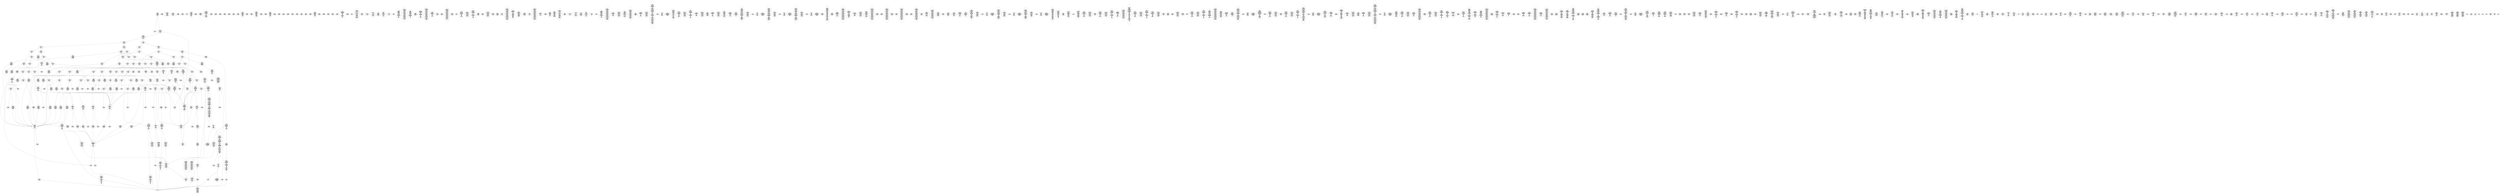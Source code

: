 /* Generated by GvGen v.1.0 (https://www.github.com/stricaud/gvgen) */

digraph G {
compound=true;
   node1 [label="[anywhere]"];
   node2 [label="# 0x0
PUSHX Data
PUSHX Data
MSTORE
CALLVALUE
ISZERO
PUSHX Data
JUMPI
"];
   node3 [label="# 0xc
PUSHX Data
REVERT
"];
   node4 [label="# 0x10
JUMPDEST
PUSHX LogicData
CALLDATASIZE
LT
PUSHX Data
JUMPI
"];
   node5 [label="# 0x1a
PUSHX Data
CALLDATALOAD
PUSHX BitData
SHR
PUSHX LogicData
GT
PUSHX Data
JUMPI
"];
   node6 [label="# 0x2b
PUSHX LogicData
GT
PUSHX Data
JUMPI
"];
   node7 [label="# 0x36
PUSHX LogicData
GT
PUSHX Data
JUMPI
"];
   node8 [label="# 0x41
PUSHX LogicData
GT
PUSHX Data
JUMPI
"];
   node9 [label="# 0x4c
PUSHX LogicData
EQ
PUSHX Data
JUMPI
"];
   node10 [label="# 0x57
PUSHX LogicData
EQ
PUSHX Data
JUMPI
"];
   node11 [label="# 0x62
PUSHX LogicData
EQ
PUSHX Data
JUMPI
"];
   node12 [label="# 0x6d
PUSHX LogicData
EQ
PUSHX Data
JUMPI
"];
   node13 [label="# 0x78
PUSHX Data
REVERT
"];
   node14 [label="# 0x7c
JUMPDEST
PUSHX LogicData
EQ
PUSHX Data
JUMPI
"];
   node15 [label="# 0x88
PUSHX LogicData
EQ
PUSHX Data
JUMPI
"];
   node16 [label="# 0x93
PUSHX LogicData
EQ
PUSHX Data
JUMPI
"];
   node17 [label="# 0x9e
PUSHX Data
REVERT
"];
   node18 [label="# 0xa2
JUMPDEST
PUSHX LogicData
GT
PUSHX Data
JUMPI
"];
   node19 [label="# 0xae
PUSHX LogicData
EQ
PUSHX Data
JUMPI
"];
   node20 [label="# 0xb9
PUSHX LogicData
EQ
PUSHX Data
JUMPI
"];
   node21 [label="# 0xc4
PUSHX LogicData
EQ
PUSHX Data
JUMPI
"];
   node22 [label="# 0xcf
PUSHX LogicData
EQ
PUSHX Data
JUMPI
"];
   node23 [label="# 0xda
PUSHX Data
REVERT
"];
   node24 [label="# 0xde
JUMPDEST
PUSHX LogicData
EQ
PUSHX Data
JUMPI
"];
   node25 [label="# 0xea
PUSHX LogicData
EQ
PUSHX Data
JUMPI
"];
   node26 [label="# 0xf5
PUSHX LogicData
EQ
PUSHX Data
JUMPI
"];
   node27 [label="# 0x100
PUSHX Data
REVERT
"];
   node28 [label="# 0x104
JUMPDEST
PUSHX LogicData
GT
PUSHX Data
JUMPI
"];
   node29 [label="# 0x110
PUSHX LogicData
GT
PUSHX Data
JUMPI
"];
   node30 [label="# 0x11b
PUSHX LogicData
EQ
PUSHX Data
JUMPI
"];
   node31 [label="# 0x126
PUSHX LogicData
EQ
PUSHX Data
JUMPI
"];
   node32 [label="# 0x131
PUSHX LogicData
EQ
PUSHX Data
JUMPI
"];
   node33 [label="# 0x13c
PUSHX LogicData
EQ
PUSHX Data
JUMPI
"];
   node34 [label="# 0x147
PUSHX Data
REVERT
"];
   node35 [label="# 0x14b
JUMPDEST
PUSHX LogicData
EQ
PUSHX Data
JUMPI
"];
   node36 [label="# 0x157
PUSHX LogicData
EQ
PUSHX Data
JUMPI
"];
   node37 [label="# 0x162
PUSHX LogicData
EQ
PUSHX Data
JUMPI
"];
   node38 [label="# 0x16d
PUSHX Data
REVERT
"];
   node39 [label="# 0x171
JUMPDEST
PUSHX LogicData
EQ
PUSHX Data
JUMPI
"];
   node40 [label="# 0x17d
PUSHX LogicData
EQ
PUSHX Data
JUMPI
"];
   node41 [label="# 0x188
PUSHX LogicData
EQ
PUSHX Data
JUMPI
"];
   node42 [label="# 0x193
PUSHX LogicData
EQ
PUSHX Data
JUMPI
"];
   node43 [label="# 0x19e
PUSHX LogicData
EQ
PUSHX Data
JUMPI
"];
   node44 [label="# 0x1a9
PUSHX LogicData
EQ
PUSHX Data
JUMPI
"];
   node45 [label="# 0x1b4
PUSHX Data
REVERT
"];
   node46 [label="# 0x1b8
JUMPDEST
PUSHX LogicData
GT
PUSHX Data
JUMPI
"];
   node47 [label="# 0x1c4
PUSHX LogicData
GT
PUSHX Data
JUMPI
"];
   node48 [label="# 0x1cf
PUSHX LogicData
GT
PUSHX Data
JUMPI
"];
   node49 [label="# 0x1da
PUSHX LogicData
EQ
PUSHX Data
JUMPI
"];
   node50 [label="# 0x1e5
PUSHX LogicData
EQ
PUSHX Data
JUMPI
"];
   node51 [label="# 0x1f0
PUSHX LogicData
EQ
PUSHX Data
JUMPI
"];
   node52 [label="# 0x1fb
PUSHX LogicData
EQ
PUSHX Data
JUMPI
"];
   node53 [label="# 0x206
PUSHX Data
REVERT
"];
   node54 [label="# 0x20a
JUMPDEST
PUSHX LogicData
EQ
PUSHX Data
JUMPI
"];
   node55 [label="# 0x216
PUSHX LogicData
EQ
PUSHX Data
JUMPI
"];
   node56 [label="# 0x221
PUSHX LogicData
EQ
PUSHX Data
JUMPI
"];
   node57 [label="# 0x22c
PUSHX Data
REVERT
"];
   node58 [label="# 0x230
JUMPDEST
PUSHX LogicData
EQ
PUSHX Data
JUMPI
"];
   node59 [label="# 0x23c
PUSHX LogicData
EQ
PUSHX Data
JUMPI
"];
   node60 [label="# 0x247
PUSHX LogicData
EQ
PUSHX Data
JUMPI
"];
   node61 [label="# 0x252
PUSHX LogicData
EQ
PUSHX Data
JUMPI
"];
   node62 [label="# 0x25d
PUSHX LogicData
EQ
PUSHX Data
JUMPI
"];
   node63 [label="# 0x268
PUSHX LogicData
EQ
PUSHX Data
JUMPI
"];
   node64 [label="# 0x273
PUSHX Data
REVERT
"];
   node65 [label="# 0x277
JUMPDEST
PUSHX LogicData
GT
PUSHX Data
JUMPI
"];
   node66 [label="# 0x283
PUSHX LogicData
GT
PUSHX Data
JUMPI
"];
   node67 [label="# 0x28e
PUSHX LogicData
EQ
PUSHX Data
JUMPI
"];
   node68 [label="# 0x299
PUSHX LogicData
EQ
PUSHX Data
JUMPI
"];
   node69 [label="# 0x2a4
PUSHX LogicData
EQ
PUSHX Data
JUMPI
"];
   node70 [label="# 0x2af
PUSHX LogicData
EQ
PUSHX Data
JUMPI
"];
   node71 [label="# 0x2ba
PUSHX Data
REVERT
"];
   node72 [label="# 0x2be
JUMPDEST
PUSHX LogicData
EQ
PUSHX Data
JUMPI
"];
   node73 [label="# 0x2ca
PUSHX LogicData
EQ
PUSHX Data
JUMPI
"];
   node74 [label="# 0x2d5
PUSHX LogicData
EQ
PUSHX Data
JUMPI
"];
   node75 [label="# 0x2e0
PUSHX Data
REVERT
"];
   node76 [label="# 0x2e4
JUMPDEST
PUSHX LogicData
EQ
PUSHX Data
JUMPI
"];
   node77 [label="# 0x2f0
PUSHX LogicData
EQ
PUSHX Data
JUMPI
"];
   node78 [label="# 0x2fb
PUSHX LogicData
EQ
PUSHX Data
JUMPI
"];
   node79 [label="# 0x306
PUSHX LogicData
EQ
PUSHX Data
JUMPI
"];
   node80 [label="# 0x311
PUSHX LogicData
EQ
PUSHX Data
JUMPI
"];
   node81 [label="# 0x31c
PUSHX LogicData
EQ
PUSHX Data
JUMPI
"];
   node82 [label="# 0x327
JUMPDEST
PUSHX Data
REVERT
"];
   node83 [label="# 0x32c
JUMPDEST
PUSHX Data
PUSHX Data
CALLDATASIZE
PUSHX Data
PUSHX Data
JUMP
"];
   node84 [label="# 0x33a
JUMPDEST
PUSHX Data
JUMP
"];
   node85 [label="# 0x33f
JUMPDEST
PUSHX MemData
MLOAD
ISZERO
ISZERO
MSTORE
PUSHX ArithData
ADD
"];
   node86 [label="# 0x34b
JUMPDEST
PUSHX MemData
MLOAD
SUB
RETURN
"];
   node87 [label="# 0x354
JUMPDEST
PUSHX StorData
SLOAD
PUSHX Data
PUSHX ArithData
PUSHX BitData
PUSHX BitData
SHL
SUB
AND
JUMP
"];
   node88 [label="# 0x367
JUMPDEST
PUSHX MemData
MLOAD
PUSHX ArithData
PUSHX BitData
PUSHX BitData
SHL
SUB
AND
MSTORE
PUSHX ArithData
ADD
PUSHX Data
JUMP
"];
   node89 [label="# 0x37f
JUMPDEST
PUSHX Data
PUSHX Data
JUMP
"];
   node90 [label="# 0x387
JUMPDEST
PUSHX MemData
MLOAD
PUSHX Data
PUSHX Data
JUMP
"];
   node91 [label="# 0x394
JUMPDEST
PUSHX Data
PUSHX Data
CALLDATASIZE
PUSHX Data
PUSHX Data
JUMP
"];
   node92 [label="# 0x3a2
JUMPDEST
PUSHX Data
JUMP
"];
   node93 [label="# 0x3a7
JUMPDEST
PUSHX Data
PUSHX Data
CALLDATASIZE
PUSHX Data
PUSHX Data
JUMP
"];
   node94 [label="# 0x3b5
JUMPDEST
PUSHX Data
JUMP
"];
   node95 [label="# 0x3ba
JUMPDEST
STOP
"];
   node96 [label="# 0x3bc
JUMPDEST
PUSHX Data
PUSHX Data
CALLDATASIZE
PUSHX Data
PUSHX Data
JUMP
"];
   node97 [label="# 0x3ca
JUMPDEST
PUSHX Data
MSTORE
PUSHX Data
PUSHX Data
MSTORE
PUSHX Data
SHA3
SLOAD
JUMP
"];
   node98 [label="# 0x3dc
JUMPDEST
PUSHX MemData
MLOAD
MSTORE
PUSHX ArithData
ADD
PUSHX Data
JUMP
"];
   node99 [label="# 0x3ea
JUMPDEST
PUSHX Data
PUSHX Data
JUMP
"];
   node100 [label="# 0x3f2
JUMPDEST
PUSHX Data
PUSHX Data
CALLDATASIZE
PUSHX Data
PUSHX Data
JUMP
"];
   node101 [label="# 0x400
JUMPDEST
PUSHX Data
JUMP
"];
   node102 [label="# 0x405
JUMPDEST
PUSHX Data
PUSHX Data
CALLDATASIZE
PUSHX Data
PUSHX Data
JUMP
"];
   node103 [label="# 0x413
JUMPDEST
PUSHX BitData
PUSHX BitData
SHL
JUMP
"];
   node104 [label="# 0x424
JUMPDEST
PUSHX MemData
MLOAD
PUSHX ArithData
PUSHX BitData
PUSHX BitData
SHL
SUB
NOT
AND
MSTORE
PUSHX ArithData
ADD
PUSHX Data
JUMP
"];
   node105 [label="# 0x43d
JUMPDEST
PUSHX Data
PUSHX StorData
SLOAD
JUMP
"];
   node106 [label="# 0x446
JUMPDEST
PUSHX StorData
SLOAD
PUSHX Data
JUMP
"];
   node107 [label="# 0x44e
JUMPDEST
PUSHX Data
PUSHX Data
CALLDATASIZE
PUSHX Data
PUSHX Data
JUMP
"];
   node108 [label="# 0x45c
JUMPDEST
PUSHX Data
JUMP
"];
   node109 [label="# 0x461
JUMPDEST
PUSHX Data
PUSHX Data
CALLDATASIZE
PUSHX Data
PUSHX Data
JUMP
"];
   node110 [label="# 0x46f
JUMPDEST
PUSHX Data
JUMP
"];
   node111 [label="# 0x474
JUMPDEST
PUSHX Data
PUSHX Data
CALLDATASIZE
PUSHX Data
PUSHX Data
JUMP
"];
   node112 [label="# 0x482
JUMPDEST
PUSHX Data
JUMP
"];
   node113 [label="# 0x487
JUMPDEST
PUSHX Data
PUSHX Data
CALLDATASIZE
PUSHX Data
PUSHX Data
JUMP
"];
   node114 [label="# 0x495
JUMPDEST
PUSHX Data
JUMP
"];
   node115 [label="# 0x49a
JUMPDEST
PUSHX Data
PUSHX StorData
SLOAD
JUMP
"];
   node116 [label="# 0x4a3
JUMPDEST
PUSHX Data
PUSHX Data
CALLDATASIZE
PUSHX Data
PUSHX Data
JUMP
"];
   node117 [label="# 0x4b1
JUMPDEST
PUSHX Data
JUMP
"];
   node118 [label="# 0x4b6
JUMPDEST
PUSHX Data
PUSHX Data
JUMP
"];
   node119 [label="# 0x4be
JUMPDEST
PUSHX Data
PUSHX Data
CALLDATASIZE
PUSHX Data
PUSHX Data
JUMP
"];
   node120 [label="# 0x4cc
JUMPDEST
PUSHX Data
JUMP
"];
   node121 [label="# 0x4d1
JUMPDEST
PUSHX Data
PUSHX Data
CALLDATASIZE
PUSHX Data
PUSHX Data
JUMP
"];
   node122 [label="# 0x4df
JUMPDEST
PUSHX Data
JUMP
"];
   node123 [label="# 0x4e4
JUMPDEST
PUSHX Data
PUSHX Data
CALLDATASIZE
PUSHX Data
PUSHX Data
JUMP
"];
   node124 [label="# 0x4f2
JUMPDEST
PUSHX Data
MSTORE
PUSHX Data
PUSHX Data
MSTORE
PUSHX Data
SHA3
SLOAD
JUMP
"];
   node125 [label="# 0x504
JUMPDEST
PUSHX StorData
SLOAD
PUSHX Data
PUSHX ArithData
PUSHX BitData
PUSHX BitData
SHL
SUB
AND
JUMP
"];
   node126 [label="# 0x517
JUMPDEST
PUSHX Data
PUSHX Data
CALLDATASIZE
PUSHX Data
PUSHX Data
JUMP
"];
   node127 [label="# 0x525
JUMPDEST
PUSHX Data
JUMP
"];
   node128 [label="# 0x52a
JUMPDEST
PUSHX Data
PUSHX Data
CALLDATASIZE
PUSHX Data
PUSHX Data
JUMP
"];
   node129 [label="# 0x538
JUMPDEST
PUSHX Data
JUMP
"];
   node130 [label="# 0x53d
JUMPDEST
PUSHX Data
PUSHX Data
CALLDATASIZE
PUSHX Data
PUSHX Data
JUMP
"];
   node131 [label="# 0x54b
JUMPDEST
PUSHX Data
MSTORE
PUSHX Data
PUSHX Data
MSTORE
PUSHX Data
SHA3
SLOAD
PUSHX BitData
AND
JUMP
"];
   node132 [label="# 0x560
JUMPDEST
PUSHX Data
PUSHX Data
CALLDATASIZE
PUSHX Data
PUSHX Data
JUMP
"];
   node133 [label="# 0x56e
JUMPDEST
PUSHX Data
JUMP
"];
   node134 [label="# 0x573
JUMPDEST
PUSHX Data
PUSHX Data
JUMP
"];
   node135 [label="# 0x57b
JUMPDEST
PUSHX Data
PUSHX Data
CALLDATASIZE
PUSHX Data
PUSHX Data
JUMP
"];
   node136 [label="# 0x589
JUMPDEST
PUSHX Data
JUMP
"];
   node137 [label="# 0x58e
JUMPDEST
PUSHX Data
PUSHX Data
CALLDATASIZE
PUSHX Data
PUSHX Data
JUMP
"];
   node138 [label="# 0x59c
JUMPDEST
PUSHX Data
PUSHX Data
MSTORE
PUSHX Data
MSTORE
PUSHX Data
SHA3
SLOAD
JUMP
"];
   node139 [label="# 0x5ae
JUMPDEST
PUSHX StorData
SLOAD
PUSHX Data
PUSHX ArithData
PUSHX BitData
PUSHX BitData
SHL
SUB
AND
JUMP
"];
   node140 [label="# 0x5c1
JUMPDEST
PUSHX StorData
SLOAD
PUSHX ArithData
PUSHX BitData
PUSHX BitData
SHL
SUB
AND
PUSHX Data
JUMP
"];
   node141 [label="# 0x5d2
JUMPDEST
PUSHX Data
PUSHX StorData
SLOAD
JUMP
"];
   node142 [label="# 0x5db
JUMPDEST
PUSHX Data
PUSHX Data
JUMP
"];
   node143 [label="# 0x5e3
JUMPDEST
PUSHX Data
PUSHX Data
CALLDATASIZE
PUSHX Data
PUSHX Data
JUMP
"];
   node144 [label="# 0x5f1
JUMPDEST
PUSHX Data
JUMP
"];
   node145 [label="# 0x5f6
JUMPDEST
PUSHX Data
PUSHX Data
CALLDATASIZE
PUSHX Data
PUSHX Data
JUMP
"];
   node146 [label="# 0x604
JUMPDEST
PUSHX Data
JUMP
"];
   node147 [label="# 0x609
JUMPDEST
PUSHX Data
PUSHX Data
CALLDATASIZE
PUSHX Data
PUSHX Data
JUMP
"];
   node148 [label="# 0x617
JUMPDEST
PUSHX Data
JUMP
"];
   node149 [label="# 0x61c
JUMPDEST
PUSHX Data
PUSHX Data
JUMP
"];
   node150 [label="# 0x624
JUMPDEST
PUSHX Data
PUSHX Data
CALLDATASIZE
PUSHX Data
PUSHX Data
JUMP
"];
   node151 [label="# 0x632
JUMPDEST
PUSHX Data
JUMP
"];
   node152 [label="# 0x637
JUMPDEST
PUSHX Data
PUSHX Data
CALLDATASIZE
PUSHX Data
PUSHX Data
JUMP
"];
   node153 [label="# 0x645
JUMPDEST
PUSHX Data
JUMP
"];
   node154 [label="# 0x64a
JUMPDEST
PUSHX Data
PUSHX Data
CALLDATASIZE
PUSHX Data
PUSHX Data
JUMP
"];
   node155 [label="# 0x658
JUMPDEST
PUSHX Data
JUMP
"];
   node156 [label="# 0x65d
JUMPDEST
PUSHX Data
PUSHX Data
CALLDATASIZE
PUSHX Data
PUSHX Data
JUMP
"];
   node157 [label="# 0x66b
JUMPDEST
PUSHX Data
JUMP
"];
   node158 [label="# 0x670
JUMPDEST
PUSHX Data
PUSHX Data
CALLDATASIZE
PUSHX Data
PUSHX Data
JUMP
"];
   node159 [label="# 0x67e
JUMPDEST
PUSHX Data
JUMP
"];
   node160 [label="# 0x683
JUMPDEST
PUSHX Data
PUSHX StorData
SLOAD
JUMP
"];
   node161 [label="# 0x68c
JUMPDEST
PUSHX Data
PUSHX Data
CALLDATASIZE
PUSHX Data
PUSHX Data
JUMP
"];
   node162 [label="# 0x69a
JUMPDEST
PUSHX Data
JUMP
"];
   node163 [label="# 0x69f
JUMPDEST
PUSHX StorData
SLOAD
PUSHX Data
PUSHX ArithData
PUSHX BitData
PUSHX BitData
SHL
SUB
AND
JUMP
"];
   node164 [label="# 0x6b2
JUMPDEST
PUSHX Data
PUSHX Data
JUMP
"];
   node165 [label="# 0x6ba
JUMPDEST
PUSHX Data
PUSHX Data
CALLDATASIZE
PUSHX Data
PUSHX Data
JUMP
"];
   node166 [label="# 0x6c8
JUMPDEST
PUSHX Data
MSTORE
PUSHX Data
PUSHX Data
MSTORE
PUSHX Data
SHA3
SLOAD
JUMP
"];
   node167 [label="# 0x6da
JUMPDEST
PUSHX Data
PUSHX Data
CALLDATASIZE
PUSHX Data
PUSHX Data
JUMP
"];
   node168 [label="# 0x6e8
JUMPDEST
PUSHX Data
JUMP
"];
   node169 [label="# 0x6ed
JUMPDEST
PUSHX Data
PUSHX Data
CALLDATASIZE
PUSHX Data
PUSHX Data
JUMP
"];
   node170 [label="# 0x6fb
JUMPDEST
PUSHX Data
JUMP
"];
   node171 [label="# 0x700
JUMPDEST
PUSHX Data
PUSHX Data
CALLDATASIZE
PUSHX Data
PUSHX Data
JUMP
"];
   node172 [label="# 0x70e
JUMPDEST
PUSHX Data
JUMP
"];
   node173 [label="# 0x713
JUMPDEST
PUSHX StorData
SLOAD
PUSHX Data
PUSHX ArithData
PUSHX BitData
PUSHX BitData
SHL
SUB
AND
JUMP
"];
   node174 [label="# 0x726
JUMPDEST
PUSHX Data
PUSHX Data
CALLDATASIZE
PUSHX Data
PUSHX Data
JUMP
"];
   node175 [label="# 0x734
JUMPDEST
PUSHX Data
JUMP
"];
   node176 [label="# 0x739
JUMPDEST
PUSHX Data
PUSHX Data
CALLDATASIZE
PUSHX Data
PUSHX Data
JUMP
"];
   node177 [label="# 0x747
JUMPDEST
PUSHX Data
JUMP
"];
   node178 [label="# 0x74c
JUMPDEST
PUSHX Data
PUSHX ArithData
PUSHX BitData
PUSHX BitData
SHL
SUB
NOT
AND
PUSHX BitData
PUSHX BitData
SHL
EQ
PUSHX Data
JUMPI
"];
   node179 [label="# 0x768
PUSHX Data
PUSHX Data
JUMP
"];
   node180 [label="# 0x771
JUMPDEST
JUMP
"];
   node181 [label="# 0x777
JUMPDEST
PUSHX Data
PUSHX StorData
SLOAD
PUSHX Data
PUSHX Data
JUMP
"];
   node182 [label="# 0x786
JUMPDEST
PUSHX ArithData
ADD
PUSHX ArithData
DIV
MUL
PUSHX ArithData
ADD
PUSHX MemData
MLOAD
ADD
PUSHX Data
MSTORE
MSTORE
PUSHX ArithData
ADD
SLOAD
PUSHX Data
PUSHX Data
JUMP
"];
   node183 [label="# 0x7b2
JUMPDEST
ISZERO
PUSHX Data
JUMPI
"];
   node184 [label="# 0x7b9
PUSHX LogicData
LT
PUSHX Data
JUMPI
"];
   node185 [label="# 0x7c1
PUSHX ArithData
SLOAD
DIV
MUL
MSTORE
PUSHX ArithData
ADD
PUSHX Data
JUMP
"];
   node186 [label="# 0x7d4
JUMPDEST
ADD
PUSHX Data
MSTORE
PUSHX Data
PUSHX Data
SHA3
"];
   node187 [label="# 0x7e2
JUMPDEST
SLOAD
MSTORE
PUSHX ArithData
ADD
PUSHX ArithData
ADD
GT
PUSHX Data
JUMPI
"];
   node188 [label="# 0x7f6
SUB
PUSHX BitData
AND
ADD
"];
   node189 [label="# 0x7ff
JUMPDEST
JUMP
"];
   node190 [label="# 0x809
JUMPDEST
PUSHX Data
MSTORE
PUSHX Data
PUSHX Data
MSTORE
PUSHX Data
SHA3
SLOAD
PUSHX ArithData
PUSHX BitData
PUSHX BitData
SHL
SUB
AND
PUSHX Data
JUMPI
"];
   node191 [label="# 0x826
PUSHX MemData
MLOAD
PUSHX BitData
PUSHX BitData
SHL
MSTORE
PUSHX Data
PUSHX ArithData
ADD
MSTORE
PUSHX Data
PUSHX ArithData
ADD
MSTORE
PUSHX Data
PUSHX ArithData
ADD
MSTORE
PUSHX BitData
PUSHX BitData
SHL
PUSHX ArithData
ADD
MSTORE
PUSHX ArithData
ADD
"];
   node192 [label="# 0x87e
JUMPDEST
PUSHX MemData
MLOAD
SUB
REVERT
"];
   node193 [label="# 0x887
JUMPDEST
PUSHX Data
MSTORE
PUSHX Data
PUSHX Data
MSTORE
PUSHX Data
SHA3
SLOAD
PUSHX ArithData
PUSHX BitData
PUSHX BitData
SHL
SUB
AND
JUMP
"];
   node194 [label="# 0x8a3
JUMPDEST
PUSHX Data
PUSHX Data
PUSHX Data
JUMP
"];
   node195 [label="# 0x8ae
JUMPDEST
PUSHX ArithData
PUSHX BitData
PUSHX BitData
SHL
SUB
AND
PUSHX ArithData
PUSHX BitData
PUSHX BitData
SHL
SUB
AND
EQ
ISZERO
PUSHX Data
JUMPI
"];
   node196 [label="# 0x8cb
PUSHX MemData
MLOAD
PUSHX BitData
PUSHX BitData
SHL
MSTORE
PUSHX Data
PUSHX ArithData
ADD
MSTORE
PUSHX Data
PUSHX ArithData
ADD
MSTORE
PUSHX Data
PUSHX ArithData
ADD
MSTORE
PUSHX BitData
PUSHX BitData
SHL
PUSHX ArithData
ADD
MSTORE
PUSHX ArithData
ADD
PUSHX Data
JUMP
"];
   node197 [label="# 0x91c
JUMPDEST
CALLER
PUSHX ArithData
PUSHX BitData
PUSHX BitData
SHL
SUB
AND
EQ
PUSHX Data
JUMPI
"];
   node198 [label="# 0x92e
PUSHX Data
CALLER
PUSHX Data
JUMP
"];
   node199 [label="# 0x938
JUMPDEST
PUSHX Data
JUMPI
"];
   node200 [label="# 0x93d
PUSHX MemData
MLOAD
PUSHX BitData
PUSHX BitData
SHL
MSTORE
PUSHX Data
PUSHX ArithData
ADD
MSTORE
PUSHX Data
PUSHX ArithData
ADD
MSTORE
PUSHX Data
PUSHX ArithData
ADD
MSTORE
PUSHX Data
PUSHX ArithData
ADD
MSTORE
PUSHX ArithData
ADD
PUSHX Data
JUMP
"];
   node201 [label="# 0x9aa
JUMPDEST
PUSHX Data
PUSHX Data
JUMP
"];
   node202 [label="# 0x9b4
JUMPDEST
JUMP
"];
   node203 [label="# 0x9b9
JUMPDEST
PUSHX StorData
SLOAD
PUSHX ArithData
PUSHX BitData
PUSHX BitData
SHL
SUB
AND
CALLER
EQ
PUSHX Data
JUMPI
"];
   node204 [label="# 0x9cc
PUSHX MemData
MLOAD
PUSHX BitData
PUSHX BitData
SHL
MSTORE
PUSHX ArithData
ADD
PUSHX Data
PUSHX Data
JUMP
"];
   node205 [label="# 0x9e3
JUMPDEST
PUSHX StorData
SLOAD
PUSHX BitData
PUSHX BitData
SHL
NOT
AND
PUSHX BitData
PUSHX BitData
SHL
DIV
PUSHX BitData
AND
ISZERO
MUL
OR
SSTORE
JUMP
"];
   node206 [label="# 0xa04
JUMPDEST
PUSHX StorData
SLOAD
PUSHX ArithData
PUSHX BitData
PUSHX BitData
SHL
SUB
AND
CALLER
EQ
PUSHX Data
JUMPI
"];
   node207 [label="# 0xa17
PUSHX MemData
MLOAD
PUSHX BitData
PUSHX BitData
SHL
MSTORE
PUSHX ArithData
ADD
PUSHX Data
PUSHX Data
JUMP
"];
   node208 [label="# 0xa2e
JUMPDEST
PUSHX StorData
SLOAD
PUSHX ArithData
PUSHX BitData
PUSHX BitData
SHL
SUB
NOT
AND
PUSHX ArithData
PUSHX BitData
PUSHX BitData
SHL
SUB
AND
OR
SSTORE
JUMP
"];
   node209 [label="# 0xa50
JUMPDEST
PUSHX Data
CALLER
PUSHX Data
JUMP
"];
   node210 [label="# 0xa5a
JUMPDEST
PUSHX Data
JUMPI
"];
   node211 [label="# 0xa5f
PUSHX MemData
MLOAD
PUSHX BitData
PUSHX BitData
SHL
MSTORE
PUSHX ArithData
ADD
PUSHX Data
PUSHX Data
JUMP
"];
   node212 [label="# 0xa76
JUMPDEST
PUSHX Data
PUSHX Data
JUMP
"];
   node213 [label="# 0xa81
JUMPDEST
PUSHX Data
PUSHX Data
PUSHX Data
JUMP
"];
   node214 [label="# 0xa8c
JUMPDEST
LT
PUSHX Data
JUMPI
"];
   node215 [label="# 0xa93
PUSHX MemData
MLOAD
PUSHX BitData
PUSHX BitData
SHL
MSTORE
PUSHX Data
PUSHX ArithData
ADD
MSTORE
PUSHX Data
PUSHX ArithData
ADD
MSTORE
PUSHX Data
PUSHX ArithData
ADD
MSTORE
PUSHX BitData
PUSHX BitData
SHL
PUSHX ArithData
ADD
MSTORE
PUSHX ArithData
ADD
PUSHX Data
JUMP
"];
   node216 [label="# 0xaee
JUMPDEST
PUSHX ArithData
PUSHX BitData
PUSHX BitData
SHL
SUB
AND
PUSHX Data
MSTORE
PUSHX Data
PUSHX Data
MSTORE
PUSHX Data
SHA3
MSTORE
MSTORE
SHA3
SLOAD
JUMP
"];
   node217 [label="# 0xb17
JUMPDEST
PUSHX Data
PUSHX MemData
MLOAD
PUSHX ArithData
ADD
PUSHX Data
MSTORE
PUSHX Data
MSTORE
PUSHX Data
JUMP
"];
   node218 [label="# 0xb32
JUMPDEST
PUSHX Data
PUSHX Data
PUSHX StorData
SLOAD
JUMP
"];
   node219 [label="# 0xb3d
JUMPDEST
LT
PUSHX Data
JUMPI
"];
   node220 [label="# 0xb44
PUSHX MemData
MLOAD
PUSHX BitData
PUSHX BitData
SHL
MSTORE
PUSHX Data
PUSHX ArithData
ADD
MSTORE
PUSHX Data
PUSHX ArithData
ADD
MSTORE
PUSHX Data
PUSHX ArithData
ADD
MSTORE
PUSHX BitData
PUSHX BitData
SHL
PUSHX ArithData
ADD
MSTORE
PUSHX ArithData
ADD
PUSHX Data
JUMP
"];
   node221 [label="# 0xba0
JUMPDEST
PUSHX StorData
SLOAD
LT
PUSHX Data
JUMPI
"];
   node222 [label="# 0xbac
PUSHX Data
PUSHX Data
JUMP
"];
   node223 [label="# 0xbb3
JUMPDEST
PUSHX Data
MSTORE
PUSHX Data
PUSHX Data
SHA3
ADD
SLOAD
JUMP
"];
   node224 [label="# 0xbc5
JUMPDEST
PUSHX Data
MSTORE
PUSHX Data
PUSHX Data
MSTORE
PUSHX Data
SHA3
SLOAD
PUSHX Data
PUSHX Data
PUSHX Data
JUMP
"];
   node225 [label="# 0xbe2
JUMPDEST
PUSHX ArithData
ADD
PUSHX ArithData
DIV
MUL
PUSHX ArithData
ADD
PUSHX MemData
MLOAD
ADD
PUSHX Data
MSTORE
MSTORE
PUSHX ArithData
ADD
SLOAD
PUSHX Data
PUSHX Data
JUMP
"];
   node226 [label="# 0xc0e
JUMPDEST
ISZERO
PUSHX Data
JUMPI
"];
   node227 [label="# 0xc15
PUSHX LogicData
LT
PUSHX Data
JUMPI
"];
   node228 [label="# 0xc1d
PUSHX ArithData
SLOAD
DIV
MUL
MSTORE
PUSHX ArithData
ADD
PUSHX Data
JUMP
"];
   node229 [label="# 0xc30
JUMPDEST
ADD
PUSHX Data
MSTORE
PUSHX Data
PUSHX Data
SHA3
"];
   node230 [label="# 0xc3e
JUMPDEST
SLOAD
MSTORE
PUSHX ArithData
ADD
PUSHX ArithData
ADD
GT
PUSHX Data
JUMPI
"];
   node231 [label="# 0xc52
SUB
PUSHX BitData
AND
ADD
"];
   node232 [label="# 0xc5b
JUMPDEST
JUMP
"];
   node233 [label="# 0xc67
JUMPDEST
PUSHX StorData
SLOAD
PUSHX ArithData
PUSHX BitData
PUSHX BitData
SHL
SUB
AND
CALLER
EQ
PUSHX Data
JUMPI
"];
   node234 [label="# 0xc7a
PUSHX MemData
MLOAD
PUSHX BitData
PUSHX BitData
SHL
MSTORE
PUSHX ArithData
ADD
PUSHX Data
PUSHX Data
JUMP
"];
   node235 [label="# 0xc91
JUMPDEST
PUSHX StorData
SLOAD
PUSHX BitData
PUSHX BitData
SHL
NOT
AND
PUSHX BitData
PUSHX BitData
SHL
DIV
PUSHX BitData
AND
ISZERO
MUL
OR
SSTORE
JUMP
"];
   node236 [label="# 0xcb2
JUMPDEST
PUSHX Data
MSTORE
PUSHX Data
PUSHX Data
MSTORE
PUSHX Data
SHA3
SLOAD
PUSHX ArithData
PUSHX BitData
PUSHX BitData
SHL
SUB
AND
PUSHX Data
JUMPI
"];
   node237 [label="# 0xcd0
PUSHX MemData
MLOAD
PUSHX BitData
PUSHX BitData
SHL
MSTORE
PUSHX Data
PUSHX ArithData
ADD
MSTORE
PUSHX Data
PUSHX ArithData
ADD
MSTORE
PUSHX Data
PUSHX ArithData
ADD
MSTORE
PUSHX BitData
PUSHX BitData
SHL
PUSHX ArithData
ADD
MSTORE
PUSHX ArithData
ADD
PUSHX Data
JUMP
"];
   node238 [label="# 0xd29
JUMPDEST
PUSHX LogicData
PUSHX StorData
SLOAD
EQ
ISZERO
PUSHX Data
JUMPI
"];
   node239 [label="# 0xd35
PUSHX MemData
MLOAD
PUSHX BitData
PUSHX BitData
SHL
MSTORE
PUSHX ArithData
ADD
PUSHX Data
PUSHX Data
JUMP
"];
   node240 [label="# 0xd4c
JUMPDEST
PUSHX Data
PUSHX Data
SSTORE
PUSHX StorData
SLOAD
PUSHX BitData
PUSHX BitData
SHL
DIV
PUSHX BitData
AND
PUSHX Data
JUMPI
"];
   node241 [label="# 0xd63
PUSHX MemData
MLOAD
PUSHX BitData
PUSHX BitData
SHL
MSTORE
PUSHX Data
PUSHX ArithData
ADD
MSTORE
PUSHX Data
PUSHX ArithData
ADD
MSTORE
PUSHX Data
PUSHX ArithData
ADD
MSTORE
PUSHX ArithData
ADD
PUSHX Data
JUMP
"];
   node242 [label="# 0xdaa
JUMPDEST
CALLER
PUSHX Data
PUSHX Data
JUMP
"];
   node243 [label="# 0xdb4
JUMPDEST
PUSHX ArithData
PUSHX BitData
PUSHX BitData
SHL
SUB
AND
EQ
PUSHX Data
JUMPI
"];
   node244 [label="# 0xdc3
PUSHX MemData
MLOAD
PUSHX BitData
PUSHX BitData
SHL
MSTORE
PUSHX ArithData
ADD
PUSHX Data
PUSHX Data
JUMP
"];
   node245 [label="# 0xdda
JUMPDEST
PUSHX StorData
SLOAD
PUSHX ArithData
PUSHX BitData
PUSHX BitData
SHL
SUB
AND
PUSHX BitData
CALLER
PUSHX StorData
SLOAD
PUSHX MemData
MLOAD
PUSHX ArithData
PUSHX BitData
PUSHX BitData
SHL
SUB
NOT
PUSHX BitData
SHL
AND
MSTORE
PUSHX ArithData
PUSHX BitData
PUSHX BitData
SHL
SUB
AND
PUSHX ArithData
ADD
MSTORE
PUSHX ArithData
ADD
MSTORE
PUSHX ArithData
ADD
PUSHX Data
PUSHX MemData
MLOAD
SUB
PUSHX Data
EXTCODESIZE
ISZERO
ISZERO
PUSHX Data
JUMPI
"];
   node246 [label="# 0xe32
PUSHX Data
REVERT
"];
   node247 [label="# 0xe36
JUMPDEST
GAS
CALL
ISZERO
ISZERO
PUSHX Data
JUMPI
"];
   node248 [label="# 0xe41
RETURNDATASIZE
PUSHX Data
RETURNDATACOPY
RETURNDATASIZE
PUSHX Data
REVERT
"];
   node249 [label="# 0xe4a
JUMPDEST
PUSHX Data
MSTORE
PUSHX Data
PUSHX Data
MSTORE
PUSHX Data
SHA3
SLOAD
PUSHX BitData
NOT
AND
PUSHX BitData
AND
ISZERO
OR
SSTORE
PUSHX Data
PUSHX Data
SSTORE
JUMP
"];
   node250 [label="# 0xe74
JUMPDEST
PUSHX StorData
SLOAD
PUSHX ArithData
PUSHX BitData
PUSHX BitData
SHL
SUB
AND
CALLER
EQ
PUSHX Data
JUMPI
"];
   node251 [label="# 0xe87
PUSHX MemData
MLOAD
PUSHX BitData
PUSHX BitData
SHL
MSTORE
PUSHX ArithData
ADD
PUSHX Data
PUSHX Data
JUMP
"];
   node252 [label="# 0xe9e
JUMPDEST
PUSHX StorData
SLOAD
PUSHX ArithData
PUSHX BitData
PUSHX BitData
SHL
SUB
NOT
AND
PUSHX ArithData
PUSHX BitData
PUSHX BitData
SHL
SUB
AND
OR
SSTORE
JUMP
"];
   node253 [label="# 0xec0
JUMPDEST
PUSHX LogicData
PUSHX StorData
SLOAD
EQ
ISZERO
PUSHX Data
JUMPI
"];
   node254 [label="# 0xecc
PUSHX MemData
MLOAD
PUSHX BitData
PUSHX BitData
SHL
MSTORE
PUSHX ArithData
ADD
PUSHX Data
PUSHX Data
JUMP
"];
   node255 [label="# 0xee3
JUMPDEST
PUSHX Data
PUSHX Data
SSTORE
CALLER
PUSHX Data
PUSHX Data
JUMP
"];
   node256 [label="# 0xef2
JUMPDEST
PUSHX ArithData
PUSHX BitData
PUSHX BitData
SHL
SUB
AND
EQ
PUSHX Data
JUMPI
"];
   node257 [label="# 0xf01
PUSHX MemData
MLOAD
PUSHX BitData
PUSHX BitData
SHL
MSTORE
PUSHX ArithData
ADD
PUSHX Data
PUSHX Data
JUMP
"];
   node258 [label="# 0xf18
JUMPDEST
PUSHX Data
MSTORE
PUSHX Data
PUSHX Data
MSTORE
PUSHX Data
SHA3
SLOAD
PUSHX LogicData
GT
ISZERO
PUSHX Data
JUMPI
"];
   node259 [label="# 0xf31
PUSHX StorData
SLOAD
PUSHX ArithData
PUSHX BitData
PUSHX BitData
SHL
SUB
AND
PUSHX Data
JUMP
"];
   node260 [label="# 0xf42
JUMPDEST
PUSHX StorData
SLOAD
PUSHX ArithData
PUSHX BitData
PUSHX BitData
SHL
SUB
AND
"];
   node261 [label="# 0xf50
JUMPDEST
PUSHX Data
MSTORE
PUSHX Data
PUSHX Data
MSTORE
PUSHX MemData
SHA3
SLOAD
MLOAD
PUSHX BitData
PUSHX BitData
SHL
MSTORE
PUSHX ArithData
PUSHX BitData
PUSHX BitData
SHL
SUB
AND
PUSHX Data
PUSHX Data
ADDRESS
CALLER
PUSHX ArithData
ADD
PUSHX Data
JUMP
"];
   node262 [label="# 0xf8f
JUMPDEST
PUSHX Data
PUSHX MemData
MLOAD
SUB
PUSHX Data
EXTCODESIZE
ISZERO
ISZERO
PUSHX Data
JUMPI
"];
   node263 [label="# 0xfa5
PUSHX Data
REVERT
"];
   node264 [label="# 0xfa9
JUMPDEST
GAS
CALL
ISZERO
ISZERO
PUSHX Data
JUMPI
"];
   node265 [label="# 0xfb4
RETURNDATASIZE
PUSHX Data
RETURNDATACOPY
RETURNDATASIZE
PUSHX Data
REVERT
"];
   node266 [label="# 0xfbd
JUMPDEST
PUSHX StorData
SLOAD
PUSHX Data
MSTORE
PUSHX Data
PUSHX Data
MSTORE
PUSHX MemData
SHA3
SLOAD
MLOAD
PUSHX BitData
PUSHX BitData
SHL
MSTORE
PUSHX ArithData
PUSHX BitData
PUSHX BitData
SHL
SUB
AND
PUSHX Data
PUSHX Data
ADDRESS
CALLER
PUSHX ArithData
ADD
PUSHX Data
JUMP
"];
   node267 [label="# 0x1006
JUMPDEST
PUSHX Data
PUSHX MemData
MLOAD
SUB
PUSHX Data
EXTCODESIZE
ISZERO
ISZERO
PUSHX Data
JUMPI
"];
   node268 [label="# 0x101c
PUSHX Data
REVERT
"];
   node269 [label="# 0x1020
JUMPDEST
GAS
CALL
ISZERO
ISZERO
PUSHX Data
JUMPI
"];
   node270 [label="# 0x102b
RETURNDATASIZE
PUSHX Data
RETURNDATACOPY
RETURNDATASIZE
PUSHX Data
REVERT
"];
   node271 [label="# 0x1034
JUMPDEST
PUSHX StorData
SLOAD
PUSHX Data
MSTORE
PUSHX Data
PUSHX Data
MSTORE
PUSHX MemData
SHA3
SLOAD
MLOAD
PUSHX BitData
PUSHX BitData
SHL
MSTORE
PUSHX ArithData
PUSHX BitData
PUSHX BitData
SHL
SUB
AND
PUSHX Data
PUSHX Data
ADDRESS
CALLER
PUSHX ArithData
ADD
PUSHX Data
JUMP
"];
   node272 [label="# 0x107d
JUMPDEST
PUSHX Data
PUSHX MemData
MLOAD
SUB
PUSHX Data
EXTCODESIZE
ISZERO
ISZERO
PUSHX Data
JUMPI
"];
   node273 [label="# 0x1093
PUSHX Data
REVERT
"];
   node274 [label="# 0x1097
JUMPDEST
GAS
CALL
ISZERO
ISZERO
PUSHX Data
JUMPI
"];
   node275 [label="# 0x10a2
RETURNDATASIZE
PUSHX Data
RETURNDATACOPY
RETURNDATASIZE
PUSHX Data
REVERT
"];
   node276 [label="# 0x10ab
JUMPDEST
PUSHX Data
PUSHX Data
JUMP
"];
   node277 [label="# 0x10b8
JUMPDEST
PUSHX Data
MSTORE
PUSHX Data
PUSHX Data
MSTORE
PUSHX Data
SHA3
SSTORE
PUSHX Data
MSTORE
SHA3
SSTORE
PUSHX Data
MSTORE
SHA3
SSTORE
PUSHX Data
MSTORE
SHA3
SLOAD
PUSHX BitData
NOT
AND
SSTORE
PUSHX Data
MSTORE
SHA3
PUSHX Data
PUSHX Data
JUMP
"];
   node278 [label="# 0x10ff
JUMPDEST
PUSHX Data
PUSHX Data
SSTORE
JUMP
"];
   node279 [label="# 0x110a
JUMPDEST
PUSHX Data
PUSHX ArithData
PUSHX BitData
PUSHX BitData
SHL
SUB
AND
PUSHX Data
JUMPI
"];
   node280 [label="# 0x111b
PUSHX MemData
MLOAD
PUSHX BitData
PUSHX BitData
SHL
MSTORE
PUSHX Data
PUSHX ArithData
ADD
MSTORE
PUSHX Data
PUSHX ArithData
ADD
MSTORE
PUSHX Data
PUSHX ArithData
ADD
MSTORE
PUSHX BitData
PUSHX BitData
SHL
PUSHX ArithData
ADD
MSTORE
PUSHX ArithData
ADD
PUSHX Data
JUMP
"];
   node281 [label="# 0x1175
JUMPDEST
PUSHX ArithData
PUSHX BitData
PUSHX BitData
SHL
SUB
AND
PUSHX Data
MSTORE
PUSHX Data
PUSHX Data
MSTORE
PUSHX Data
SHA3
SLOAD
JUMP
"];
   node282 [label="# 0x1191
JUMPDEST
PUSHX StorData
SLOAD
PUSHX ArithData
PUSHX BitData
PUSHX BitData
SHL
SUB
AND
CALLER
EQ
PUSHX Data
JUMPI
"];
   node283 [label="# 0x11a4
PUSHX MemData
MLOAD
PUSHX BitData
PUSHX BitData
SHL
MSTORE
PUSHX ArithData
ADD
PUSHX Data
PUSHX Data
JUMP
"];
   node284 [label="# 0x11bb
JUMPDEST
PUSHX Data
PUSHX Data
PUSHX Data
JUMP
"];
   node285 [label="# 0x11c5
JUMPDEST
JUMP
"];
   node286 [label="# 0x11c7
JUMPDEST
PUSHX LogicData
PUSHX StorData
SLOAD
EQ
ISZERO
PUSHX Data
JUMPI
"];
   node287 [label="# 0x11d3
PUSHX MemData
MLOAD
PUSHX BitData
PUSHX BitData
SHL
MSTORE
PUSHX ArithData
ADD
PUSHX Data
PUSHX Data
JUMP
"];
   node288 [label="# 0x11ea
JUMPDEST
PUSHX Data
PUSHX Data
SSTORE
PUSHX StorData
SLOAD
PUSHX BitData
PUSHX BitData
SHL
DIV
PUSHX BitData
AND
PUSHX Data
JUMPI
"];
   node289 [label="# 0x1201
PUSHX MemData
MLOAD
PUSHX BitData
PUSHX BitData
SHL
MSTORE
PUSHX Data
PUSHX ArithData
ADD
MSTORE
PUSHX Data
PUSHX ArithData
ADD
MSTORE
PUSHX Data
PUSHX ArithData
ADD
MSTORE
PUSHX BitData
PUSHX BitData
SHL
PUSHX ArithData
ADD
MSTORE
PUSHX ArithData
ADD
PUSHX Data
JUMP
"];
   node290 [label="# 0x1252
JUMPDEST
PUSHX Data
PUSHX Data
JUMP
"];
   node291 [label="# 0x125b
JUMPDEST
PUSHX Data
JUMPI
"];
   node292 [label="# 0x1260
PUSHX MemData
MLOAD
PUSHX BitData
PUSHX BitData
SHL
MSTORE
PUSHX Data
PUSHX ArithData
ADD
MSTORE
PUSHX Data
PUSHX ArithData
ADD
MSTORE
PUSHX Data
PUSHX ArithData
ADD
MSTORE
PUSHX BitData
PUSHX BitData
SHL
PUSHX ArithData
ADD
MSTORE
PUSHX ArithData
ADD
PUSHX Data
JUMP
"];
   node293 [label="# 0x12b6
JUMPDEST
PUSHX Data
PUSHX Data
JUMP
"];
   node294 [label="# 0x12bf
JUMPDEST
PUSHX Data
JUMPI
"];
   node295 [label="# 0x12c4
PUSHX MemData
MLOAD
PUSHX BitData
PUSHX BitData
SHL
MSTORE
PUSHX Data
PUSHX ArithData
ADD
MSTORE
PUSHX Data
PUSHX ArithData
ADD
MSTORE
PUSHX Data
PUSHX ArithData
ADD
MSTORE
PUSHX BitData
PUSHX BitData
SHL
PUSHX ArithData
ADD
MSTORE
PUSHX ArithData
ADD
PUSHX Data
JUMP
"];
   node296 [label="# 0x131c
JUMPDEST
PUSHX Data
PUSHX Data
JUMP
"];
   node297 [label="# 0x1325
JUMPDEST
PUSHX Data
JUMPI
"];
   node298 [label="# 0x132a
PUSHX MemData
MLOAD
PUSHX BitData
PUSHX BitData
SHL
MSTORE
PUSHX Data
PUSHX ArithData
ADD
MSTORE
PUSHX Data
PUSHX ArithData
ADD
MSTORE
PUSHX Data
PUSHX ArithData
ADD
MSTORE
PUSHX BitData
PUSHX BitData
SHL
PUSHX ArithData
ADD
MSTORE
PUSHX ArithData
ADD
PUSHX Data
JUMP
"];
   node299 [label="# 0x1381
JUMPDEST
ISZERO
PUSHX Data
JUMPI
"];
   node300 [label="# 0x1388
PUSHX StorData
SLOAD
PUSHX BitData
PUSHX BitData
SHL
DIV
PUSHX BitData
AND
PUSHX Data
JUMPI
"];
   node301 [label="# 0x1399
PUSHX MemData
MLOAD
PUSHX BitData
PUSHX BitData
SHL
MSTORE
PUSHX Data
PUSHX ArithData
ADD
MSTORE
PUSHX Data
PUSHX ArithData
ADD
MSTORE
PUSHX Data
PUSHX ArithData
ADD
MSTORE
PUSHX ArithData
ADD
PUSHX Data
JUMP
"];
   node302 [label="# 0x13e0
JUMPDEST
PUSHX Data
CALLER
PUSHX StorData
SLOAD
PUSHX Data
PUSHX Data
PUSHX Data
JUMP
"];
   node303 [label="# 0x13f2
JUMPDEST
PUSHX Data
JUMP
"];
   node304 [label="# 0x13f7
JUMPDEST
PUSHX StorData
SLOAD
PUSHX Data
PUSHX Data
PUSHX Data
JUMP
"];
   node305 [label="# 0x1407
JUMPDEST
SSTORE
PUSHX Data
PUSHX LogicData
LT
ISZERO
PUSHX Data
JUMPI
"];
   node306 [label="# 0x1419
PUSHX StorData
SLOAD
PUSHX ArithData
PUSHX BitData
PUSHX BitData
SHL
SUB
AND
PUSHX Data
JUMP
"];
   node307 [label="# 0x142a
JUMPDEST
PUSHX StorData
SLOAD
PUSHX ArithData
PUSHX BitData
PUSHX BitData
SHL
SUB
AND
"];
   node308 [label="# 0x1438
JUMPDEST
PUSHX MemData
MLOAD
PUSHX BitData
PUSHX BitData
SHL
MSTORE
PUSHX ArithData
PUSHX BitData
PUSHX BitData
SHL
SUB
AND
PUSHX Data
PUSHX Data
CALLER
ADDRESS
PUSHX ArithData
ADD
PUSHX Data
JUMP
"];
   node309 [label="# 0x1468
JUMPDEST
PUSHX Data
PUSHX MemData
MLOAD
SUB
PUSHX Data
EXTCODESIZE
ISZERO
ISZERO
PUSHX Data
JUMPI
"];
   node310 [label="# 0x147e
PUSHX Data
REVERT
"];
   node311 [label="# 0x1482
JUMPDEST
GAS
CALL
ISZERO
ISZERO
PUSHX Data
JUMPI
"];
   node312 [label="# 0x148d
RETURNDATASIZE
PUSHX Data
RETURNDATACOPY
RETURNDATASIZE
PUSHX Data
REVERT
"];
   node313 [label="# 0x1496
JUMPDEST
PUSHX StorData
SLOAD
PUSHX MemData
MLOAD
PUSHX BitData
PUSHX BitData
SHL
MSTORE
PUSHX ArithData
PUSHX BitData
PUSHX BitData
SHL
SUB
AND
PUSHX Data
PUSHX Data
CALLER
ADDRESS
PUSHX ArithData
ADD
PUSHX Data
JUMP
"];
   node314 [label="# 0x14d0
JUMPDEST
PUSHX Data
PUSHX MemData
MLOAD
SUB
PUSHX Data
EXTCODESIZE
ISZERO
ISZERO
PUSHX Data
JUMPI
"];
   node315 [label="# 0x14e6
PUSHX Data
REVERT
"];
   node316 [label="# 0x14ea
JUMPDEST
GAS
CALL
ISZERO
ISZERO
PUSHX Data
JUMPI
"];
   node317 [label="# 0x14f5
RETURNDATASIZE
PUSHX Data
RETURNDATACOPY
RETURNDATASIZE
PUSHX Data
REVERT
"];
   node318 [label="# 0x14fe
JUMPDEST
PUSHX StorData
SLOAD
PUSHX MemData
MLOAD
PUSHX BitData
PUSHX BitData
SHL
MSTORE
PUSHX ArithData
PUSHX BitData
PUSHX BitData
SHL
SUB
AND
PUSHX Data
PUSHX Data
CALLER
ADDRESS
PUSHX ArithData
ADD
PUSHX Data
JUMP
"];
   node319 [label="# 0x1538
JUMPDEST
PUSHX Data
PUSHX MemData
MLOAD
SUB
PUSHX Data
EXTCODESIZE
ISZERO
ISZERO
PUSHX Data
JUMPI
"];
   node320 [label="# 0x154e
PUSHX Data
REVERT
"];
   node321 [label="# 0x1552
JUMPDEST
GAS
CALL
ISZERO
ISZERO
PUSHX Data
JUMPI
"];
   node322 [label="# 0x155d
RETURNDATASIZE
PUSHX Data
RETURNDATACOPY
RETURNDATASIZE
PUSHX Data
REVERT
"];
   node323 [label="# 0x1566
JUMPDEST
PUSHX StorData
SLOAD
PUSHX Data
MSTORE
PUSHX Data
PUSHX Data
MSTORE
PUSHX Data
SHA3
SSTORE
SLOAD
MSTORE
PUSHX Data
MSTORE
SHA3
SSTORE
SLOAD
MSTORE
PUSHX Data
MSTORE
SHA3
SSTORE
ISZERO
PUSHX Data
JUMPI
"];
   node324 [label="# 0x15a3
PUSHX StorData
SLOAD
PUSHX Data
MSTORE
PUSHX Data
PUSHX Data
MSTORE
PUSHX Data
SHA3
SLOAD
PUSHX BitData
NOT
AND
ISZERO
ISZERO
OR
SSTORE
"];
   node325 [label="# 0x15c0
JUMPDEST
MLOAD
ISZERO
PUSHX Data
JUMPI
"];
   node326 [label="# 0x15c8
PUSHX StorData
SLOAD
PUSHX Data
MSTORE
PUSHX Data
PUSHX ArithData
MSTORE
PUSHX Data
SHA3
MLOAD
PUSHX Data
ADD
PUSHX Data
JUMP
"];
   node327 [label="# 0x15e9
JUMPDEST
"];
   node328 [label="# 0x15eb
JUMPDEST
PUSHX StorData
SLOAD
PUSHX Data
MSTORE
PUSHX Data
PUSHX Data
MSTORE
PUSHX Data
SHA3
TIMESTAMP
SSTORE
PUSHX Data
PUSHX Data
SSTORE
JUMP
"];
   node329 [label="# 0x160e
JUMPDEST
PUSHX Data
PUSHX StorData
SLOAD
PUSHX Data
PUSHX Data
JUMP
"];
   node330 [label="# 0x161d
JUMPDEST
PUSHX StorData
SLOAD
PUSHX ArithData
PUSHX BitData
PUSHX BitData
SHL
SUB
AND
CALLER
EQ
PUSHX Data
JUMPI
"];
   node331 [label="# 0x1630
PUSHX MemData
MLOAD
PUSHX BitData
PUSHX BitData
SHL
MSTORE
PUSHX ArithData
ADD
PUSHX Data
PUSHX Data
JUMP
"];
   node332 [label="# 0x1647
JUMPDEST
PUSHX Data
SSTORE
JUMP
"];
   node333 [label="# 0x164c
JUMPDEST
PUSHX StorData
SLOAD
PUSHX ArithData
PUSHX BitData
PUSHX BitData
SHL
SUB
AND
CALLER
EQ
PUSHX Data
JUMPI
"];
   node334 [label="# 0x165f
PUSHX MemData
MLOAD
PUSHX BitData
PUSHX BitData
SHL
MSTORE
PUSHX ArithData
ADD
PUSHX Data
PUSHX Data
JUMP
"];
   node335 [label="# 0x1676
JUMPDEST
PUSHX StorData
SLOAD
PUSHX ArithData
PUSHX BitData
PUSHX BitData
SHL
SUB
NOT
AND
PUSHX ArithData
PUSHX BitData
PUSHX BitData
SHL
SUB
AND
OR
SSTORE
JUMP
"];
   node336 [label="# 0x1698
JUMPDEST
PUSHX ArithData
PUSHX BitData
PUSHX BitData
SHL
SUB
AND
CALLER
EQ
ISZERO
PUSHX Data
JUMPI
"];
   node337 [label="# 0x16aa
PUSHX MemData
MLOAD
PUSHX BitData
PUSHX BitData
SHL
MSTORE
PUSHX Data
PUSHX ArithData
ADD
MSTORE
PUSHX Data
PUSHX ArithData
ADD
MSTORE
PUSHX Data
PUSHX ArithData
ADD
MSTORE
PUSHX ArithData
ADD
PUSHX Data
JUMP
"];
   node338 [label="# 0x16f1
JUMPDEST
CALLER
PUSHX Data
MSTORE
PUSHX Data
PUSHX ArithData
MSTORE
PUSHX MemData
SHA3
PUSHX ArithData
PUSHX BitData
PUSHX BitData
SHL
SUB
AND
MSTORE
MSTORE
SHA3
SLOAD
PUSHX BitData
NOT
AND
ISZERO
ISZERO
OR
SSTORE
MLOAD
MSTORE
PUSHX Data
ADD
PUSHX MemData
MLOAD
SUB
LOGX
JUMP
"];
   node339 [label="# 0x175d
JUMPDEST
PUSHX StorData
SLOAD
PUSHX BitData
PUSHX BitData
SHL
DIV
PUSHX BitData
AND
PUSHX Data
JUMPI
"];
   node340 [label="# 0x176f
PUSHX MemData
MLOAD
PUSHX BitData
PUSHX BitData
SHL
MSTORE
PUSHX Data
PUSHX ArithData
ADD
MSTORE
PUSHX Data
PUSHX ArithData
ADD
MSTORE
PUSHX Data
PUSHX ArithData
ADD
MSTORE
PUSHX ArithData
ADD
PUSHX Data
JUMP
"];
   node341 [label="# 0x17b6
JUMPDEST
PUSHX StorData
SLOAD
PUSHX ArithData
PUSHX BitData
PUSHX BitData
SHL
SUB
AND
PUSHX Data
JUMPI
"];
   node342 [label="# 0x17c7
PUSHX MemData
MLOAD
PUSHX BitData
PUSHX BitData
SHL
MSTORE
PUSHX Data
PUSHX ArithData
ADD
MSTORE
PUSHX Data
PUSHX ArithData
ADD
MSTORE
PUSHX Data
PUSHX ArithData
ADD
MSTORE
PUSHX ArithData
ADD
PUSHX Data
JUMP
"];
   node343 [label="# 0x180e
JUMPDEST
PUSHX StorData
SLOAD
PUSHX ArithData
PUSHX BitData
PUSHX BitData
SHL
SUB
AND
PUSHX BitData
CALLER
PUSHX StorData
SLOAD
PUSHX MemData
MLOAD
PUSHX ArithData
PUSHX BitData
PUSHX BitData
SHL
SUB
NOT
PUSHX BitData
SHL
AND
MSTORE
PUSHX ArithData
PUSHX BitData
PUSHX BitData
SHL
SUB
AND
PUSHX ArithData
ADD
MSTORE
PUSHX ArithData
ADD
MSTORE
PUSHX ArithData
ADD
PUSHX Data
PUSHX MemData
MLOAD
SUB
PUSHX Data
EXTCODESIZE
ISZERO
ISZERO
PUSHX Data
JUMPI
"];
   node344 [label="# 0x1866
PUSHX Data
REVERT
"];
   node345 [label="# 0x186a
JUMPDEST
GAS
CALL
ISZERO
ISZERO
PUSHX Data
JUMPI
"];
   node346 [label="# 0x1875
RETURNDATASIZE
PUSHX Data
RETURNDATACOPY
RETURNDATASIZE
PUSHX Data
REVERT
"];
   node347 [label="# 0x187e
JUMPDEST
PUSHX StorData
SLOAD
PUSHX ArithData
PUSHX BitData
PUSHX BitData
SHL
SUB
AND
PUSHX BitData
CALLER
PUSHX MemData
MLOAD
PUSHX ArithData
PUSHX BitData
PUSHX BitData
SHL
SUB
NOT
PUSHX BitData
SHL
AND
MSTORE
PUSHX ArithData
PUSHX BitData
PUSHX BitData
SHL
SUB
AND
PUSHX ArithData
ADD
MSTORE
PUSHX ArithData
ADD
PUSHX Data
PUSHX MemData
MLOAD
SUB
PUSHX Data
EXTCODESIZE
ISZERO
ISZERO
PUSHX Data
JUMPI
"];
   node348 [label="# 0x18d4
PUSHX Data
REVERT
"];
   node349 [label="# 0x18d8
JUMPDEST
GAS
CALL
ISZERO
ISZERO
PUSHX Data
JUMPI
"];
   node350 [label="# 0x18e3
RETURNDATASIZE
PUSHX Data
RETURNDATACOPY
RETURNDATASIZE
PUSHX Data
REVERT
"];
   node351 [label="# 0x18ec
JUMPDEST
JUMP
"];
   node352 [label="# 0x18f4
JUMPDEST
PUSHX StorData
SLOAD
PUSHX ArithData
PUSHX BitData
PUSHX BitData
SHL
SUB
AND
CALLER
EQ
PUSHX Data
JUMPI
"];
   node353 [label="# 0x1907
PUSHX MemData
MLOAD
PUSHX BitData
PUSHX BitData
SHL
MSTORE
PUSHX ArithData
ADD
PUSHX Data
PUSHX Data
JUMP
"];
   node354 [label="# 0x191e
JUMPDEST
PUSHX StorData
SLOAD
PUSHX ArithData
PUSHX BitData
PUSHX BitData
SHL
SUB
NOT
AND
PUSHX ArithData
PUSHX BitData
PUSHX BitData
SHL
SUB
AND
OR
SSTORE
JUMP
"];
   node355 [label="# 0x1940
JUMPDEST
PUSHX StorData
SLOAD
PUSHX ArithData
PUSHX BitData
PUSHX BitData
SHL
SUB
AND
CALLER
EQ
PUSHX Data
JUMPI
"];
   node356 [label="# 0x1953
PUSHX MemData
MLOAD
PUSHX BitData
PUSHX BitData
SHL
MSTORE
PUSHX ArithData
ADD
PUSHX Data
PUSHX Data
JUMP
"];
   node357 [label="# 0x196a
JUMPDEST
PUSHX Data
SSTORE
JUMP
"];
   node358 [label="# 0x196f
JUMPDEST
PUSHX Data
CALLER
PUSHX Data
JUMP
"];
   node359 [label="# 0x1979
JUMPDEST
PUSHX Data
JUMPI
"];
   node360 [label="# 0x197e
PUSHX MemData
MLOAD
PUSHX BitData
PUSHX BitData
SHL
MSTORE
PUSHX ArithData
ADD
PUSHX Data
PUSHX Data
JUMP
"];
   node361 [label="# 0x1995
JUMPDEST
PUSHX Data
PUSHX Data
JUMP
"];
   node362 [label="# 0x19a1
JUMPDEST
JUMP
"];
   node363 [label="# 0x19a7
JUMPDEST
PUSHX StorData
SLOAD
PUSHX ArithData
PUSHX BitData
PUSHX BitData
SHL
SUB
AND
CALLER
EQ
PUSHX Data
JUMPI
"];
   node364 [label="# 0x19ba
PUSHX MemData
MLOAD
PUSHX BitData
PUSHX BitData
SHL
MSTORE
PUSHX ArithData
ADD
PUSHX Data
PUSHX Data
JUMP
"];
   node365 [label="# 0x19d1
JUMPDEST
PUSHX StorData
SLOAD
PUSHX ArithData
PUSHX BitData
PUSHX BitData
SHL
SUB
NOT
AND
PUSHX ArithData
PUSHX BitData
PUSHX BitData
SHL
SUB
AND
OR
SSTORE
JUMP
"];
   node366 [label="# 0x19f3
JUMPDEST
PUSHX Data
MSTORE
PUSHX Data
PUSHX Data
MSTORE
PUSHX Data
SHA3
SLOAD
PUSHX Data
PUSHX ArithData
PUSHX BitData
PUSHX BitData
SHL
SUB
AND
PUSHX Data
JUMPI
"];
   node367 [label="# 0x1a13
PUSHX MemData
MLOAD
PUSHX BitData
PUSHX BitData
SHL
MSTORE
PUSHX Data
PUSHX ArithData
ADD
MSTORE
PUSHX Data
PUSHX ArithData
ADD
MSTORE
PUSHX Data
PUSHX ArithData
ADD
MSTORE
PUSHX BitData
PUSHX BitData
SHL
PUSHX ArithData
ADD
MSTORE
PUSHX ArithData
ADD
PUSHX Data
JUMP
"];
   node368 [label="# 0x1a72
JUMPDEST
PUSHX Data
MSTORE
PUSHX Data
PUSHX Data
MSTORE
PUSHX Data
SHA3
SLOAD
PUSHX Data
PUSHX BitData
AND
ISZERO
PUSHX Data
JUMPI
"];
   node369 [label="# 0x1a8e
PUSHX StorData
SLOAD
PUSHX ArithData
PUSHX BitData
PUSHX BitData
SHL
SUB
AND
PUSHX Data
JUMP
"];
   node370 [label="# 0x1a9f
JUMPDEST
PUSHX StorData
SLOAD
PUSHX ArithData
PUSHX BitData
PUSHX BitData
SHL
SUB
AND
"];
   node371 [label="# 0x1aad
JUMPDEST
PUSHX MemData
MLOAD
PUSHX BitData
PUSHX BitData
SHL
MSTORE
PUSHX ArithData
ADD
MSTORE
PUSHX ArithData
PUSHX BitData
PUSHX BitData
SHL
SUB
AND
PUSHX Data
PUSHX ArithData
ADD
PUSHX Data
PUSHX MemData
MLOAD
SUB
EXTCODESIZE
ISZERO
ISZERO
PUSHX Data
JUMPI
"];
   node372 [label="# 0x1ae9
PUSHX Data
REVERT
"];
   node373 [label="# 0x1aed
JUMPDEST
GAS
STATICCALL
ISZERO
ISZERO
PUSHX Data
JUMPI
"];
   node374 [label="# 0x1af8
RETURNDATASIZE
PUSHX Data
RETURNDATACOPY
RETURNDATASIZE
PUSHX Data
REVERT
"];
   node375 [label="# 0x1b01
JUMPDEST
PUSHX MemData
MLOAD
RETURNDATASIZE
PUSHX Data
RETURNDATACOPY
PUSHX ArithData
RETURNDATASIZE
ADD
PUSHX BitData
NOT
AND
ADD
PUSHX Data
MSTORE
PUSHX Data
ADD
PUSHX Data
JUMP
"];
   node376 [label="# 0x1b29
JUMPDEST
JUMP
"];
   node377 [label="# 0x1b31
JUMPDEST
PUSHX StorData
SLOAD
PUSHX ArithData
PUSHX BitData
PUSHX BitData
SHL
SUB
AND
CALLER
EQ
PUSHX Data
JUMPI
"];
   node378 [label="# 0x1b44
PUSHX MemData
MLOAD
PUSHX BitData
PUSHX BitData
SHL
MSTORE
PUSHX ArithData
ADD
PUSHX Data
PUSHX Data
JUMP
"];
   node379 [label="# 0x1b5b
JUMPDEST
PUSHX Data
SSTORE
JUMP
"];
   node380 [label="# 0x1b60
JUMPDEST
PUSHX StorData
SLOAD
PUSHX ArithData
PUSHX BitData
PUSHX BitData
SHL
SUB
AND
CALLER
EQ
PUSHX Data
JUMPI
"];
   node381 [label="# 0x1b73
PUSHX MemData
MLOAD
PUSHX BitData
PUSHX BitData
SHL
MSTORE
PUSHX ArithData
ADD
PUSHX Data
PUSHX Data
JUMP
"];
   node382 [label="# 0x1b8a
JUMPDEST
PUSHX StorData
SLOAD
PUSHX BitData
PUSHX BitData
SHL
NOT
AND
PUSHX BitData
PUSHX BitData
SHL
DIV
PUSHX BitData
AND
ISZERO
MUL
OR
SSTORE
JUMP
"];
   node383 [label="# 0x1bab
JUMPDEST
PUSHX StorData
SLOAD
PUSHX ArithData
PUSHX BitData
PUSHX BitData
SHL
SUB
AND
CALLER
EQ
PUSHX Data
JUMPI
"];
   node384 [label="# 0x1bbe
PUSHX MemData
MLOAD
PUSHX BitData
PUSHX BitData
SHL
MSTORE
PUSHX ArithData
ADD
PUSHX Data
PUSHX Data
JUMP
"];
   node385 [label="# 0x1bd5
JUMPDEST
PUSHX StorData
SLOAD
PUSHX ArithData
PUSHX BitData
PUSHX BitData
SHL
SUB
NOT
AND
PUSHX ArithData
PUSHX BitData
PUSHX BitData
SHL
SUB
AND
OR
SSTORE
JUMP
"];
   node386 [label="# 0x1bf7
JUMPDEST
PUSHX StorData
SLOAD
PUSHX MemData
MLOAD
PUSHX BitData
PUSHX BitData
SHL
MSTORE
PUSHX ArithData
PUSHX BitData
PUSHX BitData
SHL
SUB
AND
PUSHX ArithData
ADD
MSTORE
PUSHX Data
AND
AND
PUSHX Data
PUSHX ArithData
ADD
PUSHX Data
PUSHX MemData
MLOAD
SUB
EXTCODESIZE
ISZERO
ISZERO
PUSHX Data
JUMPI
"];
   node387 [label="# 0x1c40
PUSHX Data
REVERT
"];
   node388 [label="# 0x1c44
JUMPDEST
GAS
STATICCALL
ISZERO
ISZERO
PUSHX Data
JUMPI
"];
   node389 [label="# 0x1c4f
RETURNDATASIZE
PUSHX Data
RETURNDATACOPY
RETURNDATASIZE
PUSHX Data
REVERT
"];
   node390 [label="# 0x1c58
JUMPDEST
PUSHX MemData
MLOAD
RETURNDATASIZE
PUSHX BitData
NOT
PUSHX ArithData
ADD
AND
ADD
PUSHX Data
MSTORE
ADD
PUSHX Data
PUSHX Data
JUMP
"];
   node391 [label="# 0x1c7c
JUMPDEST
PUSHX ArithData
PUSHX BitData
PUSHX BitData
SHL
SUB
AND
EQ
ISZERO
PUSHX Data
JUMPI
"];
   node392 [label="# 0x1c8c
PUSHX Data
PUSHX Data
JUMP
"];
   node393 [label="# 0x1c95
JUMPDEST
PUSHX ArithData
PUSHX BitData
PUSHX BitData
SHL
SUB
AND
PUSHX Data
MSTORE
PUSHX Data
PUSHX Data
MSTORE
PUSHX Data
SHA3
AND
MSTORE
MSTORE
SHA3
SLOAD
PUSHX BitData
AND
PUSHX Data
JUMP
"];
   node394 [label="# 0x1cc3
JUMPDEST
PUSHX LogicData
PUSHX StorData
SLOAD
EQ
ISZERO
PUSHX Data
JUMPI
"];
   node395 [label="# 0x1ccf
PUSHX MemData
MLOAD
PUSHX BitData
PUSHX BitData
SHL
MSTORE
PUSHX ArithData
ADD
PUSHX Data
PUSHX Data
JUMP
"];
   node396 [label="# 0x1ce6
JUMPDEST
PUSHX Data
PUSHX Data
SSTORE
CALLER
PUSHX Data
PUSHX Data
JUMP
"];
   node397 [label="# 0x1cf5
JUMPDEST
PUSHX ArithData
PUSHX BitData
PUSHX BitData
SHL
SUB
AND
EQ
PUSHX Data
JUMPI
"];
   node398 [label="# 0x1d04
PUSHX MemData
MLOAD
PUSHX BitData
PUSHX BitData
SHL
MSTORE
PUSHX ArithData
ADD
PUSHX Data
PUSHX Data
JUMP
"];
   node399 [label="# 0x1d1b
JUMPDEST
PUSHX StorData
SLOAD
PUSHX ArithData
PUSHX BitData
PUSHX BitData
SHL
SUB
AND
PUSHX BitData
CALLER
PUSHX StorData
SLOAD
PUSHX MemData
MLOAD
PUSHX ArithData
PUSHX BitData
PUSHX BitData
SHL
SUB
NOT
PUSHX BitData
SHL
AND
MSTORE
PUSHX ArithData
PUSHX BitData
PUSHX BitData
SHL
SUB
AND
PUSHX ArithData
ADD
MSTORE
PUSHX ArithData
ADD
MSTORE
PUSHX ArithData
ADD
PUSHX Data
PUSHX MemData
MLOAD
SUB
PUSHX Data
EXTCODESIZE
ISZERO
ISZERO
PUSHX Data
JUMPI
"];
   node400 [label="# 0x1d73
PUSHX Data
REVERT
"];
   node401 [label="# 0x1d77
JUMPDEST
GAS
CALL
ISZERO
ISZERO
PUSHX Data
JUMPI
"];
   node402 [label="# 0x1d82
RETURNDATASIZE
PUSHX Data
RETURNDATACOPY
RETURNDATASIZE
PUSHX Data
REVERT
"];
   node403 [label="# 0x1d8b
JUMPDEST
PUSHX Data
MSTORE
PUSHX Data
PUSHX ArithData
MSTORE
PUSHX Data
SHA3
MLOAD
PUSHX Data
ADD
PUSHX Data
JUMP
"];
   node404 [label="# 0x1db0
JUMPDEST
PUSHX StorData
SLOAD
PUSHX ArithData
PUSHX BitData
PUSHX BitData
SHL
SUB
AND
CALLER
EQ
PUSHX Data
JUMPI
"];
   node405 [label="# 0x1dc3
PUSHX MemData
MLOAD
PUSHX BitData
PUSHX BitData
SHL
MSTORE
PUSHX ArithData
ADD
PUSHX Data
PUSHX Data
JUMP
"];
   node406 [label="# 0x1dda
JUMPDEST
PUSHX ArithData
PUSHX BitData
PUSHX BitData
SHL
SUB
AND
PUSHX Data
JUMPI
"];
   node407 [label="# 0x1de9
PUSHX MemData
MLOAD
PUSHX BitData
PUSHX BitData
SHL
MSTORE
PUSHX Data
PUSHX ArithData
ADD
MSTORE
PUSHX Data
PUSHX ArithData
ADD
MSTORE
PUSHX Data
PUSHX ArithData
ADD
MSTORE
PUSHX BitData
PUSHX BitData
SHL
PUSHX ArithData
ADD
MSTORE
PUSHX ArithData
ADD
PUSHX Data
JUMP
"];
   node408 [label="# 0x1e3f
JUMPDEST
PUSHX Data
PUSHX Data
JUMP
"];
   node409 [label="# 0x1e48
JUMPDEST
JUMP
"];
   node410 [label="# 0x1e4b
JUMPDEST
PUSHX StorData
SLOAD
PUSHX ArithData
PUSHX BitData
PUSHX BitData
SHL
SUB
AND
CALLER
EQ
PUSHX Data
JUMPI
"];
   node411 [label="# 0x1e5e
PUSHX MemData
MLOAD
PUSHX BitData
PUSHX BitData
SHL
MSTORE
PUSHX ArithData
ADD
PUSHX Data
PUSHX Data
JUMP
"];
   node412 [label="# 0x1e75
JUMPDEST
PUSHX StorData
SLOAD
PUSHX ArithData
PUSHX BitData
PUSHX BitData
SHL
SUB
NOT
AND
PUSHX ArithData
PUSHX BitData
PUSHX BitData
SHL
SUB
AND
OR
SSTORE
JUMP
"];
   node413 [label="# 0x1e97
JUMPDEST
PUSHX Data
PUSHX ArithData
PUSHX BitData
PUSHX BitData
SHL
SUB
NOT
AND
PUSHX BitData
PUSHX BitData
SHL
EQ
PUSHX Data
JUMPI
"];
   node414 [label="# 0x1eb3
PUSHX ArithData
PUSHX BitData
PUSHX BitData
SHL
SUB
NOT
AND
PUSHX BitData
PUSHX BitData
SHL
EQ
"];
   node415 [label="# 0x1ec8
JUMPDEST
PUSHX Data
JUMPI
"];
   node416 [label="# 0x1ece
PUSHX BitData
PUSHX BitData
SHL
PUSHX ArithData
PUSHX BitData
PUSHX BitData
SHL
SUB
NOT
AND
EQ
PUSHX Data
JUMP
"];
   node417 [label="# 0x1ee7
JUMPDEST
PUSHX Data
MSTORE
PUSHX Data
PUSHX Data
MSTORE
PUSHX Data
SHA3
SLOAD
PUSHX ArithData
PUSHX BitData
PUSHX BitData
SHL
SUB
NOT
AND
PUSHX ArithData
PUSHX BitData
PUSHX BitData
SHL
SUB
AND
OR
SSTORE
PUSHX Data
PUSHX Data
JUMP
"];
   node418 [label="# 0x1f1c
JUMPDEST
PUSHX ArithData
PUSHX BitData
PUSHX BitData
SHL
SUB
AND
PUSHX Data
PUSHX MemData
MLOAD
PUSHX MemData
MLOAD
SUB
LOGX
JUMP
"];
   node419 [label="# 0x1f55
JUMPDEST
PUSHX Data
MSTORE
PUSHX Data
PUSHX Data
MSTORE
PUSHX Data
SHA3
SLOAD
PUSHX ArithData
PUSHX BitData
PUSHX BitData
SHL
SUB
AND
PUSHX Data
JUMPI
"];
   node420 [label="# 0x1f72
PUSHX MemData
MLOAD
PUSHX BitData
PUSHX BitData
SHL
MSTORE
PUSHX Data
PUSHX ArithData
ADD
MSTORE
PUSHX Data
PUSHX ArithData
ADD
MSTORE
PUSHX Data
PUSHX ArithData
ADD
MSTORE
PUSHX BitData
PUSHX BitData
SHL
PUSHX ArithData
ADD
MSTORE
PUSHX ArithData
ADD
PUSHX Data
JUMP
"];
   node421 [label="# 0x1fce
JUMPDEST
PUSHX Data
PUSHX Data
PUSHX Data
JUMP
"];
   node422 [label="# 0x1fd9
JUMPDEST
PUSHX ArithData
PUSHX BitData
PUSHX BitData
SHL
SUB
AND
PUSHX ArithData
PUSHX BitData
PUSHX BitData
SHL
SUB
AND
EQ
PUSHX Data
JUMPI
"];
   node423 [label="# 0x1ff6
PUSHX ArithData
PUSHX BitData
PUSHX BitData
SHL
SUB
AND
PUSHX Data
PUSHX Data
JUMP
"];
   node424 [label="# 0x2009
JUMPDEST
PUSHX ArithData
PUSHX BitData
PUSHX BitData
SHL
SUB
AND
EQ
"];
   node425 [label="# 0x2014
JUMPDEST
PUSHX Data
JUMPI
"];
   node426 [label="# 0x201a
PUSHX Data
PUSHX Data
JUMP
"];
   node427 [label="# 0x2024
JUMPDEST
PUSHX ArithData
PUSHX BitData
PUSHX BitData
SHL
SUB
AND
PUSHX Data
PUSHX Data
JUMP
"];
   node428 [label="# 0x2037
JUMPDEST
PUSHX ArithData
PUSHX BitData
PUSHX BitData
SHL
SUB
AND
EQ
PUSHX Data
JUMPI
"];
   node429 [label="# 0x2046
PUSHX MemData
MLOAD
PUSHX BitData
PUSHX BitData
SHL
MSTORE
PUSHX Data
PUSHX ArithData
ADD
MSTORE
PUSHX Data
PUSHX ArithData
ADD
MSTORE
PUSHX Data
PUSHX ArithData
ADD
MSTORE
PUSHX BitData
PUSHX BitData
SHL
PUSHX ArithData
ADD
MSTORE
PUSHX ArithData
ADD
PUSHX Data
JUMP
"];
   node430 [label="# 0x209f
JUMPDEST
PUSHX ArithData
PUSHX BitData
PUSHX BitData
SHL
SUB
AND
PUSHX Data
JUMPI
"];
   node431 [label="# 0x20ae
PUSHX MemData
MLOAD
PUSHX BitData
PUSHX BitData
SHL
MSTORE
PUSHX Data
PUSHX ArithData
ADD
MSTORE
PUSHX ArithData
ADD
MSTORE
PUSHX Data
PUSHX ArithData
ADD
MSTORE
PUSHX BitData
PUSHX BitData
SHL
PUSHX ArithData
ADD
MSTORE
PUSHX ArithData
ADD
PUSHX Data
JUMP
"];
   node432 [label="# 0x2101
JUMPDEST
PUSHX Data
PUSHX Data
JUMP
"];
   node433 [label="# 0x210c
JUMPDEST
PUSHX Data
PUSHX Data
PUSHX Data
JUMP
"];
   node434 [label="# 0x2117
JUMPDEST
PUSHX ArithData
PUSHX BitData
PUSHX BitData
SHL
SUB
AND
PUSHX Data
MSTORE
PUSHX Data
PUSHX Data
MSTORE
PUSHX Data
SHA3
SLOAD
PUSHX Data
PUSHX Data
PUSHX Data
JUMP
"];
   node435 [label="# 0x2140
JUMPDEST
SSTORE
PUSHX ArithData
PUSHX BitData
PUSHX BitData
SHL
SUB
AND
PUSHX Data
MSTORE
PUSHX Data
PUSHX Data
MSTORE
PUSHX Data
SHA3
SLOAD
PUSHX Data
PUSHX Data
PUSHX Data
JUMP
"];
   node436 [label="# 0x216e
JUMPDEST
SSTORE
PUSHX Data
MSTORE
PUSHX Data
PUSHX Data
MSTORE
PUSHX MemData
SHA3
SLOAD
PUSHX ArithData
PUSHX BitData
PUSHX BitData
SHL
SUB
NOT
AND
PUSHX ArithData
PUSHX BitData
PUSHX BitData
SHL
SUB
AND
OR
SSTORE
MLOAD
AND
PUSHX Data
LOGX
JUMP
"];
   node437 [label="# 0x21cf
JUMPDEST
PUSHX Data
PUSHX Data
PUSHX Data
JUMP
"];
   node438 [label="# 0x21da
JUMPDEST
PUSHX Data
PUSHX Data
PUSHX Data
JUMP
"];
   node439 [label="# 0x21e8
JUMPDEST
PUSHX Data
PUSHX Data
PUSHX Data
JUMP
"];
   node440 [label="# 0x21f3
JUMPDEST
PUSHX ArithData
PUSHX BitData
PUSHX BitData
SHL
SUB
AND
PUSHX Data
MSTORE
PUSHX Data
PUSHX Data
MSTORE
PUSHX Data
SHA3
SLOAD
PUSHX Data
PUSHX Data
PUSHX Data
JUMP
"];
   node441 [label="# 0x221c
JUMPDEST
SSTORE
PUSHX Data
MSTORE
PUSHX Data
PUSHX Data
MSTORE
PUSHX MemData
SHA3
SLOAD
PUSHX ArithData
PUSHX BitData
PUSHX BitData
SHL
SUB
NOT
AND
SSTORE
MLOAD
PUSHX ArithData
PUSHX BitData
PUSHX BitData
SHL
SUB
AND
PUSHX Data
LOGX
JUMP
"];
   node442 [label="# 0x2276
JUMPDEST
PUSHX StorData
SLOAD
PUSHX ArithData
PUSHX BitData
PUSHX BitData
SHL
SUB
AND
PUSHX ArithData
PUSHX BitData
PUSHX BitData
SHL
SUB
NOT
AND
OR
SSTORE
PUSHX MemData
MLOAD
AND
PUSHX Data
PUSHX Data
LOGX
JUMP
"];
   node443 [label="# 0x22c8
JUMPDEST
PUSHX Data
PUSHX LogicData
LT
ISZERO
PUSHX Data
JUMPI
"];
   node444 [label="# 0x22d6
PUSHX StorData
SLOAD
PUSHX ArithData
PUSHX BitData
PUSHX BitData
SHL
SUB
AND
PUSHX Data
JUMP
"];
   node445 [label="# 0x22e7
JUMPDEST
PUSHX StorData
SLOAD
PUSHX ArithData
PUSHX BitData
PUSHX BitData
SHL
SUB
AND
"];
   node446 [label="# 0x22f5
JUMPDEST
CALLER
"];
   node447 [label="# 0x22f7
JUMPDEST
PUSHX MemData
MLOAD
PUSHX BitData
PUSHX BitData
SHL
MSTORE
PUSHX ArithData
ADD
MSTORE
PUSHX ArithData
PUSHX BitData
PUSHX BitData
SHL
SUB
AND
AND
PUSHX Data
PUSHX ArithData
ADD
PUSHX Data
PUSHX MemData
MLOAD
SUB
EXTCODESIZE
ISZERO
ISZERO
PUSHX Data
JUMPI
"];
   node448 [label="# 0x2337
PUSHX Data
REVERT
"];
   node449 [label="# 0x233b
JUMPDEST
GAS
STATICCALL
ISZERO
ISZERO
PUSHX Data
JUMPI
"];
   node450 [label="# 0x2346
RETURNDATASIZE
PUSHX Data
RETURNDATACOPY
RETURNDATASIZE
PUSHX Data
REVERT
"];
   node451 [label="# 0x234f
JUMPDEST
PUSHX MemData
MLOAD
RETURNDATASIZE
PUSHX BitData
NOT
PUSHX ArithData
ADD
AND
ADD
PUSHX Data
MSTORE
ADD
PUSHX Data
PUSHX Data
JUMP
"];
   node452 [label="# 0x2373
JUMPDEST
PUSHX ArithData
PUSHX BitData
PUSHX BitData
SHL
SUB
AND
EQ
JUMP
"];
   node453 [label="# 0x2384
JUMPDEST
PUSHX StorData
SLOAD
PUSHX Data
PUSHX ArithData
PUSHX BitData
PUSHX BitData
SHL
SUB
AND
CALLER
PUSHX Data
JUMP
"];
   node454 [label="# 0x2399
JUMPDEST
PUSHX StorData
SLOAD
PUSHX Data
PUSHX ArithData
PUSHX BitData
PUSHX BitData
SHL
SUB
AND
CALLER
PUSHX Data
JUMP
"];
   node455 [label="# 0x23ae
JUMPDEST
PUSHX Data
PUSHX MemData
MLOAD
PUSHX ArithData
ADD
PUSHX Data
MSTORE
PUSHX Data
MSTORE
PUSHX Data
JUMP
"];
   node456 [label="# 0x23c8
JUMPDEST
JUMP
"];
   node457 [label="# 0x23cc
JUMPDEST
PUSHX Data
PUSHX Data
JUMP
"];
   node458 [label="# 0x23d7
JUMPDEST
PUSHX Data
PUSHX Data
JUMP
"];
   node459 [label="# 0x23e3
JUMPDEST
PUSHX Data
JUMPI
"];
   node460 [label="# 0x23e8
PUSHX MemData
MLOAD
PUSHX BitData
PUSHX BitData
SHL
MSTORE
PUSHX ArithData
ADD
PUSHX Data
PUSHX Data
JUMP
"];
   node461 [label="# 0x23ff
JUMPDEST
PUSHX ArithData
PUSHX BitData
PUSHX BitData
SHL
SUB
AND
PUSHX Data
JUMPI
"];
   node462 [label="# 0x240e
PUSHX Data
PUSHX StorData
SLOAD
PUSHX Data
MSTORE
PUSHX Data
PUSHX Data
MSTORE
PUSHX Data
SHA3
SSTORE
PUSHX ArithData
ADD
SSTORE
MSTORE
PUSHX ArithData
ADD
SSTORE
JUMP
"];
   node463 [label="# 0x2455
JUMPDEST
PUSHX Data
JUMP
"];
   node464 [label="# 0x245a
JUMPDEST
PUSHX ArithData
PUSHX BitData
PUSHX BitData
SHL
SUB
AND
PUSHX ArithData
PUSHX BitData
PUSHX BitData
SHL
SUB
AND
EQ
PUSHX Data
JUMPI
"];
   node465 [label="# 0x2474
PUSHX Data
PUSHX Data
JUMP
"];
   node466 [label="# 0x247d
JUMPDEST
PUSHX ArithData
PUSHX BitData
PUSHX BitData
SHL
SUB
AND
PUSHX Data
JUMPI
"];
   node467 [label="# 0x248c
PUSHX Data
PUSHX Data
JUMP
"];
   node468 [label="# 0x2494
JUMPDEST
PUSHX ArithData
PUSHX BitData
PUSHX BitData
SHL
SUB
AND
PUSHX ArithData
PUSHX BitData
PUSHX BitData
SHL
SUB
AND
EQ
PUSHX Data
JUMPI
"];
   node469 [label="# 0x24ae
PUSHX Data
PUSHX Data
JUMP
"];
   node470 [label="# 0x24b7
JUMPDEST
PUSHX Data
PUSHX Data
JUMP
"];
   node471 [label="# 0x24c1
JUMPDEST
PUSHX Data
PUSHX Data
PUSHX Data
JUMP
"];
   node472 [label="# 0x24ce
JUMPDEST
PUSHX Data
JUMPI
"];
   node473 [label="# 0x24d3
PUSHX MemData
MLOAD
PUSHX BitData
PUSHX BitData
SHL
MSTORE
PUSHX ArithData
ADD
PUSHX Data
PUSHX Data
JUMP
"];
   node474 [label="# 0x24ea
JUMPDEST
PUSHX Data
PUSHX ArithData
PUSHX BitData
PUSHX BitData
SHL
SUB
AND
EXTCODESIZE
ISZERO
PUSHX Data
JUMPI
"];
   node475 [label="# 0x24fd
PUSHX MemData
MLOAD
PUSHX BitData
PUSHX BitData
SHL
MSTORE
PUSHX ArithData
PUSHX BitData
PUSHX BitData
SHL
SUB
AND
PUSHX Data
PUSHX Data
CALLER
PUSHX ArithData
ADD
PUSHX Data
JUMP
"];
   node476 [label="# 0x252e
JUMPDEST
PUSHX Data
PUSHX MemData
MLOAD
SUB
PUSHX Data
EXTCODESIZE
ISZERO
ISZERO
PUSHX Data
JUMPI
"];
   node477 [label="# 0x2544
PUSHX Data
REVERT
"];
   node478 [label="# 0x2548
JUMPDEST
GAS
CALL
ISZERO
PUSHX Data
JUMPI
"];
   node479 [label="# 0x2556
PUSHX MemData
MLOAD
PUSHX ArithData
RETURNDATASIZE
ADD
PUSHX BitData
NOT
AND
ADD
MSTORE
PUSHX Data
ADD
PUSHX Data
JUMP
"];
   node480 [label="# 0x2575
JUMPDEST
PUSHX Data
"];
   node481 [label="# 0x2578
JUMPDEST
PUSHX Data
JUMPI
"];
   node482 [label="# 0x257d
RETURNDATASIZE
ISZERO
PUSHX Data
JUMPI
"];
   node483 [label="# 0x2585
PUSHX MemData
MLOAD
PUSHX BitData
NOT
PUSHX ArithData
RETURNDATASIZE
ADD
AND
ADD
PUSHX Data
MSTORE
RETURNDATASIZE
MSTORE
RETURNDATASIZE
PUSHX Data
PUSHX ArithData
ADD
RETURNDATACOPY
PUSHX Data
JUMP
"];
   node484 [label="# 0x25a6
JUMPDEST
PUSHX Data
"];
   node485 [label="# 0x25ab
JUMPDEST
MLOAD
PUSHX Data
JUMPI
"];
   node486 [label="# 0x25b3
PUSHX MemData
MLOAD
PUSHX BitData
PUSHX BitData
SHL
MSTORE
PUSHX ArithData
ADD
PUSHX Data
PUSHX Data
JUMP
"];
   node487 [label="# 0x25ca
JUMPDEST
MLOAD
PUSHX ArithData
ADD
REVERT
"];
   node488 [label="# 0x25d2
JUMPDEST
PUSHX ArithData
PUSHX BitData
PUSHX BitData
SHL
SUB
NOT
AND
PUSHX BitData
PUSHX BitData
SHL
EQ
PUSHX Data
JUMP
"];
   node489 [label="# 0x25ec
JUMPDEST
PUSHX Data
JUMP
"];
   node490 [label="# 0x25f7
JUMPDEST
PUSHX Data
PUSHX Data
PUSHX Data
PUSHX Data
JUMP
"];
   node491 [label="# 0x2604
JUMPDEST
PUSHX Data
PUSHX Data
JUMP
"];
   node492 [label="# 0x260e
JUMPDEST
PUSHX Data
MSTORE
PUSHX Data
PUSHX Data
MSTORE
PUSHX Data
SHA3
SLOAD
EQ
PUSHX Data
JUMPI
"];
   node493 [label="# 0x2628
PUSHX ArithData
PUSHX BitData
PUSHX BitData
SHL
SUB
AND
PUSHX Data
MSTORE
PUSHX Data
PUSHX Data
MSTORE
PUSHX Data
SHA3
MSTORE
MSTORE
SHA3
SLOAD
MSTORE
SHA3
SSTORE
MSTORE
PUSHX Data
MSTORE
SHA3
SSTORE
"];
   node494 [label="# 0x2661
JUMPDEST
PUSHX Data
MSTORE
PUSHX Data
PUSHX Data
MSTORE
PUSHX Data
SHA3
SSTORE
PUSHX ArithData
PUSHX BitData
PUSHX BitData
SHL
SUB
AND
MSTORE
PUSHX Data
MSTORE
SHA3
MSTORE
MSTORE
SHA3
SSTORE
JUMP
"];
   node495 [label="# 0x2694
JUMPDEST
PUSHX StorData
SLOAD
PUSHX Data
PUSHX Data
PUSHX Data
PUSHX Data
JUMP
"];
   node496 [label="# 0x26a6
JUMPDEST
PUSHX Data
MSTORE
PUSHX Data
PUSHX Data
MSTORE
PUSHX Data
SHA3
SLOAD
PUSHX StorData
SLOAD
LT
PUSHX Data
JUMPI
"];
   node497 [label="# 0x26c7
PUSHX Data
PUSHX Data
JUMP
"];
   node498 [label="# 0x26ce
JUMPDEST
PUSHX Data
MSTORE
PUSHX Data
PUSHX Data
SHA3
ADD
SLOAD
PUSHX StorData
SLOAD
LT
PUSHX Data
JUMPI
"];
   node499 [label="# 0x26e8
PUSHX Data
PUSHX Data
JUMP
"];
   node500 [label="# 0x26ef
JUMPDEST
PUSHX Data
MSTORE
PUSHX Data
SHA3
ADD
SSTORE
MSTORE
PUSHX Data
MSTORE
PUSHX Data
SHA3
SSTORE
MSTORE
SHA3
SSTORE
PUSHX StorData
SLOAD
PUSHX Data
JUMPI
"];
   node501 [label="# 0x2720
PUSHX Data
PUSHX Data
JUMP
"];
   node502 [label="# 0x2727
JUMPDEST
PUSHX ArithData
SUB
PUSHX Data
MSTORE
PUSHX Data
PUSHX Data
SHA3
ADD
PUSHX Data
SSTORE
SSTORE
JUMP
"];
   node503 [label="# 0x2743
JUMPDEST
PUSHX Data
PUSHX Data
PUSHX Data
JUMP
"];
   node504 [label="# 0x274e
JUMPDEST
PUSHX ArithData
PUSHX BitData
PUSHX BitData
SHL
SUB
AND
PUSHX Data
MSTORE
PUSHX Data
PUSHX Data
MSTORE
PUSHX Data
SHA3
MSTORE
MSTORE
SHA3
SSTORE
MSTORE
PUSHX Data
MSTORE
SHA3
SSTORE
JUMP
"];
   node505 [label="# 0x2787
JUMPDEST
PUSHX ArithData
PUSHX BitData
PUSHX BitData
SHL
SUB
AND
PUSHX Data
JUMPI
"];
   node506 [label="# 0x2796
PUSHX MemData
MLOAD
PUSHX BitData
PUSHX BitData
SHL
MSTORE
PUSHX Data
PUSHX ArithData
ADD
MSTORE
PUSHX ArithData
ADD
MSTORE
PUSHX Data
PUSHX ArithData
ADD
MSTORE
PUSHX ArithData
ADD
PUSHX Data
JUMP
"];
   node507 [label="# 0x27dd
JUMPDEST
PUSHX Data
MSTORE
PUSHX Data
PUSHX Data
MSTORE
PUSHX Data
SHA3
SLOAD
PUSHX ArithData
PUSHX BitData
PUSHX BitData
SHL
SUB
AND
ISZERO
PUSHX Data
JUMPI
"];
   node508 [label="# 0x27fb
PUSHX MemData
MLOAD
PUSHX BitData
PUSHX BitData
SHL
MSTORE
PUSHX Data
PUSHX ArithData
ADD
MSTORE
PUSHX Data
PUSHX ArithData
ADD
MSTORE
PUSHX Data
PUSHX ArithData
ADD
MSTORE
PUSHX ArithData
ADD
PUSHX Data
JUMP
"];
   node509 [label="# 0x2842
JUMPDEST
PUSHX Data
PUSHX Data
PUSHX Data
JUMP
"];
   node510 [label="# 0x284e
JUMPDEST
PUSHX ArithData
PUSHX BitData
PUSHX BitData
SHL
SUB
AND
PUSHX Data
MSTORE
PUSHX Data
PUSHX Data
MSTORE
PUSHX Data
SHA3
SLOAD
PUSHX Data
PUSHX Data
PUSHX Data
JUMP
"];
   node511 [label="# 0x2877
JUMPDEST
SSTORE
PUSHX Data
MSTORE
PUSHX Data
PUSHX Data
MSTORE
PUSHX MemData
SHA3
SLOAD
PUSHX ArithData
PUSHX BitData
PUSHX BitData
SHL
SUB
NOT
AND
PUSHX ArithData
PUSHX BitData
PUSHX BitData
SHL
SUB
AND
OR
SSTORE
MLOAD
PUSHX Data
LOGX
JUMP
"];
   node512 [label="# 0x28d5
JUMPDEST
SLOAD
PUSHX Data
PUSHX Data
JUMP
"];
   node513 [label="# 0x28e1
JUMPDEST
PUSHX Data
SSTORE
PUSHX LogicData
LT
PUSHX Data
JUMPI
"];
   node514 [label="# 0x28ee
JUMP
"];
   node515 [label="# 0x28f1
JUMPDEST
PUSHX ArithData
ADD
PUSHX Data
DIV
PUSHX Data
MSTORE
PUSHX Data
PUSHX Data
SHA3
ADD
PUSHX Data
PUSHX Data
JUMP
"];
   node516 [label="# 0x290f
JUMPDEST
SLOAD
PUSHX Data
PUSHX Data
JUMP
"];
   node517 [label="# 0x291b
JUMPDEST
PUSHX Data
MSTORE
PUSHX Data
PUSHX Data
SHA3
PUSHX ArithData
ADD
PUSHX Data
DIV
ADD
PUSHX Data
JUMPI
"];
   node518 [label="# 0x2935
PUSHX Data
SSTORE
PUSHX Data
JUMP
"];
   node519 [label="# 0x293d
JUMPDEST
PUSHX LogicData
LT
PUSHX Data
JUMPI
"];
   node520 [label="# 0x2946
MLOAD
PUSHX BitData
NOT
AND
ADD
OR
SSTORE
PUSHX Data
JUMP
"];
   node521 [label="# 0x2956
JUMPDEST
ADD
PUSHX ArithData
ADD
SSTORE
ISZERO
PUSHX Data
JUMPI
"];
   node522 [label="# 0x2965
ADD
"];
   node523 [label="# 0x2968
JUMPDEST
GT
ISZERO
PUSHX Data
JUMPI
"];
   node524 [label="# 0x2971
MLOAD
SSTORE
PUSHX ArithData
ADD
PUSHX ArithData
ADD
PUSHX Data
JUMP
"];
   node525 [label="# 0x2983
JUMPDEST
PUSHX Data
PUSHX Data
JUMP
"];
   node526 [label="# 0x298f
JUMPDEST
JUMP
"];
   node527 [label="# 0x2993
JUMPDEST
"];
   node528 [label="# 0x2994
JUMPDEST
GT
ISZERO
PUSHX Data
JUMPI
"];
   node529 [label="# 0x299d
PUSHX Data
SSTORE
PUSHX ArithData
ADD
PUSHX Data
JUMP
"];
   node530 [label="# 0x29a8
JUMPDEST
PUSHX Data
PUSHX Data
PUSHX Data
PUSHX Data
JUMP
"];
   node531 [label="# 0x29b6
JUMPDEST
PUSHX Data
JUMP
"];
   node532 [label="# 0x29bb
JUMPDEST
MSTORE
ADD
GT
ISZERO
PUSHX Data
JUMPI
"];
   node533 [label="# 0x29cb
PUSHX Data
REVERT
"];
   node534 [label="# 0x29cf
JUMPDEST
PUSHX ArithData
ADD
CALLDATACOPY
PUSHX Data
PUSHX ArithData
ADD
ADD
MSTORE
JUMP
"];
   node535 [label="# 0x29e6
JUMPDEST
CALLDATALOAD
ISZERO
ISZERO
EQ
PUSHX Data
JUMPI
"];
   node536 [label="# 0x29f2
PUSHX Data
REVERT
"];
   node537 [label="# 0x29f6
JUMPDEST
JUMP
"];
   node538 [label="# 0x29fb
JUMPDEST
PUSHX Data
PUSHX ArithData
ADD
SLT
PUSHX Data
JUMPI
"];
   node539 [label="# 0x2a08
PUSHX Data
REVERT
"];
   node540 [label="# 0x2a0c
JUMPDEST
PUSHX Data
CALLDATALOAD
PUSHX ArithData
ADD
PUSHX Data
JUMP
"];
   node541 [label="# 0x2a1b
JUMPDEST
JUMP
"];
   node542 [label="# 0x2a22
JUMPDEST
PUSHX Data
PUSHX LogicData
SUB
SLT
ISZERO
PUSHX Data
JUMPI
"];
   node543 [label="# 0x2a30
PUSHX Data
REVERT
"];
   node544 [label="# 0x2a34
JUMPDEST
CALLDATALOAD
PUSHX Data
PUSHX Data
JUMP
"];
   node545 [label="# 0x2a3f
JUMPDEST
PUSHX Data
PUSHX LogicData
SUB
SLT
ISZERO
PUSHX Data
JUMPI
"];
   node546 [label="# 0x2a4d
PUSHX Data
REVERT
"];
   node547 [label="# 0x2a51
JUMPDEST
MLOAD
PUSHX Data
PUSHX Data
JUMP
"];
   node548 [label="# 0x2a5c
JUMPDEST
PUSHX Data
PUSHX LogicData
SUB
SLT
ISZERO
PUSHX Data
JUMPI
"];
   node549 [label="# 0x2a6b
PUSHX Data
REVERT
"];
   node550 [label="# 0x2a6f
JUMPDEST
CALLDATALOAD
PUSHX Data
PUSHX Data
JUMP
"];
   node551 [label="# 0x2a7a
JUMPDEST
PUSHX ArithData
ADD
CALLDATALOAD
PUSHX Data
PUSHX Data
JUMP
"];
   node552 [label="# 0x2a8a
JUMPDEST
JUMP
"];
   node553 [label="# 0x2a95
JUMPDEST
PUSHX Data
PUSHX Data
PUSHX LogicData
SUB
SLT
ISZERO
PUSHX Data
JUMPI
"];
   node554 [label="# 0x2aa6
PUSHX Data
REVERT
"];
   node555 [label="# 0x2aaa
JUMPDEST
CALLDATALOAD
PUSHX Data
PUSHX Data
JUMP
"];
   node556 [label="# 0x2ab5
JUMPDEST
PUSHX ArithData
ADD
CALLDATALOAD
PUSHX Data
PUSHX Data
JUMP
"];
   node557 [label="# 0x2ac5
JUMPDEST
PUSHX ArithData
ADD
CALLDATALOAD
JUMP
"];
   node558 [label="# 0x2ad6
JUMPDEST
PUSHX Data
PUSHX Data
PUSHX Data
PUSHX LogicData
SUB
SLT
ISZERO
PUSHX Data
JUMPI
"];
   node559 [label="# 0x2aea
PUSHX Data
REVERT
"];
   node560 [label="# 0x2aee
JUMPDEST
CALLDATALOAD
PUSHX Data
PUSHX Data
JUMP
"];
   node561 [label="# 0x2af9
JUMPDEST
PUSHX ArithData
ADD
CALLDATALOAD
PUSHX Data
PUSHX Data
JUMP
"];
   node562 [label="# 0x2b09
JUMPDEST
PUSHX ArithData
ADD
CALLDATALOAD
PUSHX ArithData
ADD
CALLDATALOAD
PUSHX LogicData
GT
ISZERO
PUSHX Data
JUMPI
"];
   node563 [label="# 0x2b29
PUSHX Data
REVERT
"];
   node564 [label="# 0x2b2d
JUMPDEST
ADD
PUSHX ArithData
ADD
SLT
PUSHX Data
JUMPI
"];
   node565 [label="# 0x2b3d
PUSHX Data
REVERT
"];
   node566 [label="# 0x2b41
JUMPDEST
CALLDATALOAD
GT
ISZERO
PUSHX Data
JUMPI
"];
   node567 [label="# 0x2b4c
PUSHX Data
REVERT
"];
   node568 [label="# 0x2b50
JUMPDEST
PUSHX ArithData
ADD
ADD
GT
ISZERO
PUSHX Data
JUMPI
"];
   node569 [label="# 0x2b5e
PUSHX Data
REVERT
"];
   node570 [label="# 0x2b62
JUMPDEST
PUSHX ArithData
ADD
JUMP
"];
   node571 [label="# 0x2b75
JUMPDEST
PUSHX Data
PUSHX Data
PUSHX LogicData
SUB
SLT
ISZERO
PUSHX Data
JUMPI
"];
   node572 [label="# 0x2b87
PUSHX Data
REVERT
"];
   node573 [label="# 0x2b8b
JUMPDEST
CALLDATALOAD
PUSHX Data
PUSHX Data
JUMP
"];
   node574 [label="# 0x2b96
JUMPDEST
PUSHX ArithData
ADD
CALLDATALOAD
PUSHX Data
PUSHX Data
JUMP
"];
   node575 [label="# 0x2ba6
JUMPDEST
PUSHX ArithData
ADD
CALLDATALOAD
PUSHX ArithData
ADD
CALLDATALOAD
PUSHX LogicData
GT
ISZERO
PUSHX Data
JUMPI
"];
   node576 [label="# 0x2bc5
PUSHX Data
REVERT
"];
   node577 [label="# 0x2bc9
JUMPDEST
ADD
PUSHX ArithData
ADD
SGT
PUSHX Data
JUMPI
"];
   node578 [label="# 0x2bd6
PUSHX Data
REVERT
"];
   node579 [label="# 0x2bda
JUMPDEST
PUSHX Data
CALLDATALOAD
PUSHX ArithData
ADD
PUSHX Data
JUMP
"];
   node580 [label="# 0x2be9
JUMPDEST
JUMP
"];
   node581 [label="# 0x2bf5
JUMPDEST
PUSHX Data
PUSHX LogicData
SUB
SLT
ISZERO
PUSHX Data
JUMPI
"];
   node582 [label="# 0x2c04
PUSHX Data
REVERT
"];
   node583 [label="# 0x2c08
JUMPDEST
CALLDATALOAD
PUSHX Data
PUSHX Data
JUMP
"];
   node584 [label="# 0x2c13
JUMPDEST
PUSHX Data
PUSHX ArithData
ADD
PUSHX Data
JUMP
"];
   node585 [label="# 0x2c21
JUMPDEST
JUMP
"];
   node586 [label="# 0x2c2a
JUMPDEST
PUSHX Data
PUSHX LogicData
SUB
SLT
ISZERO
PUSHX Data
JUMPI
"];
   node587 [label="# 0x2c39
PUSHX Data
REVERT
"];
   node588 [label="# 0x2c3d
JUMPDEST
CALLDATALOAD
PUSHX Data
PUSHX Data
JUMP
"];
   node589 [label="# 0x2c48
JUMPDEST
PUSHX ArithData
ADD
CALLDATALOAD
JUMP
"];
   node590 [label="# 0x2c56
JUMPDEST
PUSHX Data
PUSHX LogicData
SUB
SLT
ISZERO
PUSHX Data
JUMPI
"];
   node591 [label="# 0x2c64
PUSHX Data
REVERT
"];
   node592 [label="# 0x2c68
JUMPDEST
CALLDATALOAD
PUSHX Data
PUSHX Data
JUMP
"];
   node593 [label="# 0x2c73
JUMPDEST
PUSHX Data
PUSHX LogicData
SUB
SLT
ISZERO
PUSHX Data
JUMPI
"];
   node594 [label="# 0x2c81
PUSHX Data
REVERT
"];
   node595 [label="# 0x2c85
JUMPDEST
MLOAD
PUSHX Data
PUSHX Data
JUMP
"];
   node596 [label="# 0x2c90
JUMPDEST
PUSHX Data
PUSHX LogicData
SUB
SLT
ISZERO
PUSHX Data
JUMPI
"];
   node597 [label="# 0x2c9e
PUSHX Data
REVERT
"];
   node598 [label="# 0x2ca2
JUMPDEST
MLOAD
PUSHX LogicData
GT
ISZERO
PUSHX Data
JUMPI
"];
   node599 [label="# 0x2cb5
PUSHX Data
REVERT
"];
   node600 [label="# 0x2cb9
JUMPDEST
ADD
PUSHX ArithData
ADD
SGT
PUSHX Data
JUMPI
"];
   node601 [label="# 0x2cc6
PUSHX Data
REVERT
"];
   node602 [label="# 0x2cca
JUMPDEST
MLOAD
PUSHX Data
PUSHX Data
PUSHX Data
JUMP
"];
   node603 [label="# 0x2cd8
JUMPDEST
MSTORE
PUSHX ArithData
ADD
ADD
GT
ISZERO
PUSHX Data
JUMPI
"];
   node604 [label="# 0x2ce9
PUSHX Data
REVERT
"];
   node605 [label="# 0x2ced
JUMPDEST
PUSHX Data
PUSHX ArithData
ADD
PUSHX ArithData
ADD
PUSHX Data
JUMP
"];
   node606 [label="# 0x2cfe
JUMPDEST
JUMP
"];
   node607 [label="# 0x2d07
JUMPDEST
PUSHX Data
PUSHX LogicData
SUB
SLT
ISZERO
PUSHX Data
JUMPI
"];
   node608 [label="# 0x2d15
PUSHX Data
REVERT
"];
   node609 [label="# 0x2d19
JUMPDEST
CALLDATALOAD
JUMP
"];
   node610 [label="# 0x2d20
JUMPDEST
PUSHX Data
PUSHX LogicData
SUB
SLT
ISZERO
PUSHX Data
JUMPI
"];
   node611 [label="# 0x2d2f
PUSHX Data
REVERT
"];
   node612 [label="# 0x2d33
JUMPDEST
CALLDATALOAD
PUSHX ArithData
ADD
CALLDATALOAD
PUSHX LogicData
GT
ISZERO
PUSHX Data
JUMPI
"];
   node613 [label="# 0x2d4d
PUSHX Data
REVERT
"];
   node614 [label="# 0x2d51
JUMPDEST
PUSHX Data
ADD
PUSHX Data
JUMP
"];
   node615 [label="# 0x2d5d
JUMPDEST
JUMP
"];
   node616 [label="# 0x2d67
JUMPDEST
PUSHX Data
PUSHX Data
PUSHX Data
PUSHX LogicData
SUB
SLT
ISZERO
PUSHX Data
JUMPI
"];
   node617 [label="# 0x2d7b
PUSHX Data
REVERT
"];
   node618 [label="# 0x2d7f
JUMPDEST
CALLDATALOAD
PUSHX ArithData
ADD
CALLDATALOAD
PUSHX ArithData
ADD
CALLDATALOAD
PUSHX Data
PUSHX ArithData
ADD
PUSHX Data
JUMP
"];
   node619 [label="# 0x2d9d
JUMPDEST
PUSHX ArithData
ADD
CALLDATALOAD
PUSHX LogicData
GT
ISZERO
PUSHX Data
JUMPI
"];
   node620 [label="# 0x2db5
PUSHX Data
REVERT
"];
   node621 [label="# 0x2db9
JUMPDEST
PUSHX Data
ADD
PUSHX Data
JUMP
"];
   node622 [label="# 0x2dc5
JUMPDEST
JUMP
"];
   node623 [label="# 0x2dd2
JUMPDEST
PUSHX Data
MLOAD
MSTORE
PUSHX Data
PUSHX ArithData
ADD
PUSHX ArithData
ADD
PUSHX Data
JUMP
"];
   node624 [label="# 0x2dea
JUMPDEST
PUSHX ArithData
ADD
PUSHX BitData
NOT
AND
ADD
PUSHX ArithData
ADD
JUMP
"];
   node625 [label="# 0x2dfe
JUMPDEST
PUSHX ArithData
PUSHX BitData
PUSHX BitData
SHL
SUB
AND
MSTORE
AND
PUSHX ArithData
ADD
MSTORE
PUSHX ArithData
ADD
MSTORE
PUSHX ArithData
ADD
JUMP
"];
   node626 [label="# 0x2e22
JUMPDEST
PUSHX ArithData
PUSHX BitData
PUSHX BitData
SHL
SUB
AND
MSTORE
AND
PUSHX ArithData
ADD
MSTORE
PUSHX ArithData
ADD
MSTORE
PUSHX ArithData
PUSHX ArithData
ADD
MSTORE
PUSHX Data
PUSHX Data
ADD
PUSHX Data
JUMP
"];
   node627 [label="# 0x2e55
JUMPDEST
JUMP
"];
   node628 [label="# 0x2e5f
JUMPDEST
PUSHX Data
MSTORE
PUSHX Data
PUSHX Data
PUSHX ArithData
ADD
PUSHX Data
JUMP
"];
   node629 [label="# 0x2e72
JUMPDEST
PUSHX ArithData
MSTORE
PUSHX Data
ADD
MSTORE
PUSHX Data
PUSHX ArithData
ADD
MSTORE
PUSHX BitData
PUSHX BitData
SHL
PUSHX ArithData
ADD
MSTORE
PUSHX ArithData
ADD
JUMP
"];
   node630 [label="# 0x2ec4
JUMPDEST
PUSHX ArithData
MSTORE
ADD
MSTORE
PUSHX Data
PUSHX ArithData
ADD
MSTORE
PUSHX ArithData
ADD
JUMP
"];
   node631 [label="# 0x2ef9
JUMPDEST
PUSHX ArithData
MSTORE
PUSHX Data
ADD
MSTORE
PUSHX Data
PUSHX ArithData
ADD
MSTORE
PUSHX BitData
PUSHX BitData
SHL
PUSHX ArithData
ADD
MSTORE
PUSHX ArithData
ADD
JUMP
"];
   node632 [label="# 0x2f4a
JUMPDEST
PUSHX ArithData
MSTORE
PUSHX Data
ADD
MSTORE
PUSHX Data
PUSHX ArithData
ADD
MSTORE
PUSHX ArithData
ADD
JUMP
"];
   node633 [label="# 0x2f81
JUMPDEST
PUSHX ArithData
MSTORE
PUSHX Data
ADD
MSTORE
PUSHX Data
PUSHX ArithData
ADD
MSTORE
PUSHX ArithData
ADD
JUMP
"];
   node634 [label="# 0x2fb8
JUMPDEST
PUSHX MemData
MLOAD
PUSHX ArithData
ADD
PUSHX BitData
NOT
AND
ADD
PUSHX LogicData
GT
LT
OR
ISZERO
PUSHX Data
JUMPI
"];
   node635 [label="# 0x2fda
PUSHX Data
PUSHX Data
JUMP
"];
   node636 [label="# 0x2fe1
JUMPDEST
PUSHX Data
MSTORE
JUMP
"];
   node637 [label="# 0x2fe9
JUMPDEST
PUSHX Data
PUSHX LogicData
GT
ISZERO
PUSHX Data
JUMPI
"];
   node638 [label="# 0x2ffc
PUSHX Data
PUSHX Data
JUMP
"];
   node639 [label="# 0x3003
JUMPDEST
PUSHX ArithData
ADD
PUSHX BitData
NOT
AND
PUSHX ArithData
ADD
JUMP
"];
   node640 [label="# 0x3011
JUMPDEST
PUSHX Data
NOT
GT
ISZERO
PUSHX Data
JUMPI
"];
   node641 [label="# 0x301d
PUSHX Data
PUSHX Data
JUMP
"];
   node642 [label="# 0x3024
JUMPDEST
ADD
JUMP
"];
   node643 [label="# 0x3029
JUMPDEST
PUSHX Data
LT
ISZERO
PUSHX Data
JUMPI
"];
   node644 [label="# 0x3034
PUSHX Data
PUSHX Data
JUMP
"];
   node645 [label="# 0x303b
JUMPDEST
SUB
JUMP
"];
   node646 [label="# 0x3040
JUMPDEST
PUSHX Data
"];
   node647 [label="# 0x3043
JUMPDEST
LT
ISZERO
PUSHX Data
JUMPI
"];
   node648 [label="# 0x304c
ADD
MLOAD
ADD
MSTORE
PUSHX ArithData
ADD
PUSHX Data
JUMP
"];
   node649 [label="# 0x305b
JUMPDEST
GT
ISZERO
PUSHX Data
JUMPI
"];
   node650 [label="# 0x3064
PUSHX Data
ADD
MSTORE
JUMP
"];
   node651 [label="# 0x306c
JUMPDEST
PUSHX BitData
SHR
AND
PUSHX Data
JUMPI
"];
   node652 [label="# 0x307a
PUSHX BitData
AND
"];
   node653 [label="# 0x3080
JUMPDEST
PUSHX LogicData
LT
EQ
ISZERO
PUSHX Data
JUMPI
"];
   node654 [label="# 0x308c
PUSHX BitData
PUSHX BitData
SHL
PUSHX Data
MSTORE
PUSHX Data
PUSHX Data
MSTORE
PUSHX Data
PUSHX Data
REVERT
"];
   node655 [label="# 0x30a1
JUMPDEST
JUMP
"];
   node656 [label="# 0x30a7
JUMPDEST
PUSHX Data
PUSHX BitData
NOT
EQ
ISZERO
PUSHX Data
JUMPI
"];
   node657 [label="# 0x30b4
PUSHX Data
PUSHX Data
JUMP
"];
   node658 [label="# 0x30bb
JUMPDEST
PUSHX ArithData
ADD
JUMP
"];
   node659 [label="# 0x30c2
JUMPDEST
PUSHX BitData
PUSHX BitData
SHL
PUSHX Data
MSTORE
PUSHX Data
PUSHX Data
MSTORE
PUSHX Data
PUSHX Data
REVERT
"];
   node660 [label="# 0x30d8
JUMPDEST
PUSHX BitData
PUSHX BitData
SHL
PUSHX Data
MSTORE
PUSHX Data
PUSHX Data
MSTORE
PUSHX Data
PUSHX Data
REVERT
"];
   node661 [label="# 0x30ee
JUMPDEST
PUSHX BitData
PUSHX BitData
SHL
PUSHX Data
MSTORE
PUSHX Data
PUSHX Data
MSTORE
PUSHX Data
PUSHX Data
REVERT
"];
   node662 [label="# 0x3104
JUMPDEST
PUSHX BitData
PUSHX BitData
SHL
PUSHX Data
MSTORE
PUSHX Data
PUSHX Data
MSTORE
PUSHX Data
PUSHX Data
REVERT
"];
   node663 [label="# 0x311a
JUMPDEST
PUSHX ArithData
PUSHX BitData
PUSHX BitData
SHL
SUB
AND
EQ
PUSHX Data
JUMPI
"];
   node664 [label="# 0x312b
PUSHX Data
REVERT
"];
   node665 [label="# 0x312f
JUMPDEST
PUSHX ArithData
PUSHX BitData
PUSHX BitData
SHL
SUB
NOT
AND
EQ
PUSHX Data
JUMPI
"];
   node666 [label="# 0x3141
PUSHX Data
REVERT
"];
   node667 [label="# 0x3145
INVALID
"];
   node668 [label="# 0x3146
LOGX
PUSHX Data
INVALID
"];
   node669 [label="# 0x314e
SLT
SHA3
INVALID
"];
   node670 [label="# 0x3151
INVALID
"];
   node671 [label="# 0x3152
INVALID
"];
   node672 [label="# 0x3153
INVALID
"];
   node673 [label="# 0x3154
PUSHX Data
NUMBER
STOP
"];
   node674 [label="# 0x3177
ADDMOD
MOD
STOP
"];
   node675 [label="# 0x317a
CALLER
"];
node2->node4;
node2->node3;
node4->node82;
node4->node5;
node5->node46;
node5->node6;
node6->node28;
node6->node7;
node7->node18;
node7->node8;
node8->node14;
node8->node9;
node9->node171;
node9->node10;
node10->node173;
node10->node11;
node11->node174;
node11->node12;
node12->node176;
node12->node13;
node14->node165;
node14->node15;
node15->node167;
node15->node16;
node16->node169;
node16->node17;
node18->node24;
node18->node19;
node19->node160;
node19->node20;
node20->node161;
node20->node21;
node21->node163;
node21->node22;
node22->node164;
node22->node23;
node24->node154;
node24->node25;
node25->node156;
node25->node26;
node26->node158;
node26->node27;
node28->node39;
node28->node29;
node29->node35;
node29->node30;
node30->node147;
node30->node31;
node31->node149;
node31->node32;
node32->node150;
node32->node33;
node33->node152;
node33->node34;
node35->node142;
node35->node36;
node36->node143;
node36->node37;
node37->node145;
node37->node38;
node39->node134;
node39->node40;
node40->node135;
node40->node41;
node41->node137;
node41->node42;
node42->node139;
node42->node43;
node43->node140;
node43->node44;
node44->node141;
node44->node45;
node46->node65;
node46->node47;
node47->node58;
node47->node48;
node48->node54;
node48->node49;
node49->node126;
node49->node50;
node50->node128;
node50->node51;
node51->node130;
node51->node52;
node52->node132;
node52->node53;
node54->node121;
node54->node55;
node55->node123;
node55->node56;
node56->node125;
node56->node57;
node58->node111;
node58->node59;
node59->node113;
node59->node60;
node60->node115;
node60->node61;
node61->node116;
node61->node62;
node62->node118;
node62->node63;
node63->node119;
node63->node64;
node65->node76;
node65->node66;
node66->node72;
node66->node67;
node67->node105;
node67->node68;
node68->node106;
node68->node69;
node69->node107;
node69->node70;
node70->node109;
node70->node71;
node72->node99;
node72->node73;
node73->node100;
node73->node74;
node74->node102;
node74->node75;
node76->node83;
node76->node77;
node77->node87;
node77->node78;
node78->node89;
node78->node79;
node79->node91;
node79->node80;
node80->node93;
node80->node81;
node81->node96;
node81->node82;
node83->node590;
node87->node88;
node88->node86;
node89->node181;
node91->node607;
node93->node586;
node96->node607;
node98->node86;
node99->node203;
node100->node542;
node102->node558;
node105->node98;
node106->node98;
node107->node553;
node109->node586;
node111->node553;
node113->node607;
node115->node98;
node116->node607;
node118->node233;
node119->node607;
node121->node607;
node123->node607;
node125->node88;
node126->node542;
node128->node607;
node130->node607;
node132->node542;
node134->node282;
node135->node616;
node137->node607;
node139->node88;
node140->node88;
node141->node98;
node142->node329;
node143->node607;
node145->node542;
node147->node581;
node149->node339;
node150->node542;
node152->node607;
node154->node571;
node156->node542;
node158->node607;
node160->node98;
node161->node607;
node163->node88;
node164->node380;
node165->node607;
node167->node542;
node169->node548;
node171->node610;
node173->node88;
node174->node542;
node176->node542;
node181->node651;
node203->node205;
node203->node204;
node204->node630;
node205->node1;
node233->node235;
node233->node234;
node234->node630;
node235->node1;
node282->node284;
node282->node283;
node283->node630;
node284->node442;
node285->node1;
node329->node651;
node339->node341;
node339->node340;
node340->node192;
node341->node343;
node341->node342;
node342->node192;
node343->node345;
node343->node344;
node345->node347;
node345->node346;
node347->node349;
node347->node348;
node349->node351;
node349->node350;
node351->node1;
node380->node382;
node380->node381;
node381->node630;
node382->node1;
node409->node1;
node442->node285;
node530->node637;
node535->node537;
node535->node536;
node537->node1;
node538->node540;
node538->node539;
node540->node530;
node542->node544;
node542->node543;
node544->node663;
node548->node550;
node548->node549;
node550->node663;
node553->node555;
node553->node554;
node555->node663;
node558->node560;
node558->node559;
node560->node663;
node571->node573;
node571->node572;
node573->node663;
node581->node583;
node581->node582;
node583->node663;
node586->node588;
node586->node587;
node588->node663;
node590->node592;
node590->node591;
node592->node665;
node607->node609;
node607->node608;
node609->node1;
node610->node612;
node610->node611;
node612->node614;
node612->node613;
node614->node538;
node616->node618;
node616->node617;
node618->node535;
node630->node192;
node637->node639;
node637->node638;
node638->node662;
node639->node1;
node651->node653;
node651->node652;
node652->node653;
node653->node655;
node653->node654;
node655->node1;
node663->node409;
node663->node664;
node665->node409;
node665->node666;
}
